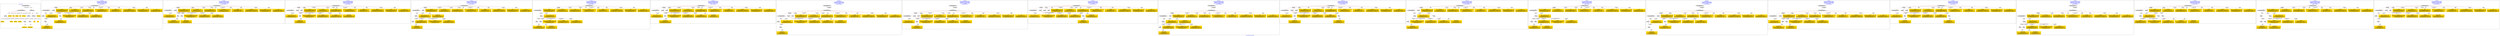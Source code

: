 digraph n0 {
fontcolor="blue"
remincross="true"
label="s26-s-san-francisco-moma.json"
subgraph cluster_0 {
label="1-correct model"
n2[style="filled",color="white",fillcolor="lightgray",label="CulturalHeritageObject1"];
n3[style="filled",color="white",fillcolor="lightgray",label="Person1"];
n4[shape="plaintext",style="filled",fillcolor="gold",label="dimensions"];
n5[shape="plaintext",style="filled",fillcolor="gold",label="credit"];
n6[shape="plaintext",style="filled",fillcolor="gold",label="copyright"];
n7[shape="plaintext",style="filled",fillcolor="gold",label="title"];
n8[shape="plaintext",style="filled",fillcolor="gold",label="accession-id"];
n9[style="filled",color="white",fillcolor="lightgray",label="Concept1"];
n10[style="filled",color="white",fillcolor="lightgray",label="Document1"];
n11[shape="plaintext",style="filled",fillcolor="gold",label="nationality"];
n12[shape="plaintext",style="filled",fillcolor="gold",label="birthYear"];
n13[shape="plaintext",style="filled",fillcolor="gold",label="deathYear"];
n14[shape="plaintext",style="filled",fillcolor="gold",label="artistName"];
n15[style="filled",color="white",fillcolor="lightgray",label="Place1"];
n16[style="filled",color="white",fillcolor="lightgray",label="Place2"];
n17[shape="plaintext",style="filled",fillcolor="gold",label="birthPlaceLabel"];
n18[shape="plaintext",style="filled",fillcolor="gold",label="deathPlaceLabel"];
n19[style="filled",color="white",fillcolor="lightgray",label="EuropeanaAggregation1"];
n20[style="filled",color="white",fillcolor="lightgray",label="WebResource1"];
n21[shape="plaintext",style="filled",fillcolor="gold",label="image-URL"];
n22[shape="plaintext",style="filled",fillcolor="gold",label="type"];
n23[shape="plaintext",style="filled",fillcolor="gold",label="url"];
}
subgraph cluster_1 {
label="candidate 0\nlink coherence:0.9473684210526315\nnode coherence:0.9473684210526315\nconfidence:0.4658576217564396\nmapping score:0.5782182047458808\ncost:18.9998\n-precision:0.53-recall:0.48"
n25[style="filled",color="white",fillcolor="lightgray",label="CulturalHeritageObject1"];
n26[style="filled",color="white",fillcolor="lightgray",label="CulturalHeritageObject2"];
n27[style="filled",color="white",fillcolor="lightgray",label="Person1"];
n28[style="filled",color="white",fillcolor="lightgray",label="Person2"];
n29[style="filled",color="white",fillcolor="lightgray",label="Place1"];
n30[style="filled",color="white",fillcolor="lightgray",label="Place3"];
n31[shape="plaintext",style="filled",fillcolor="gold",label="copyright\n[CulturalHeritageObject,provenance,0.379]\n[CulturalHeritageObject,description,0.225]\n[CulturalHeritageObject,title,0.207]\n[Person,biographicalInformation,0.188]"];
n32[shape="plaintext",style="filled",fillcolor="gold",label="image-URL\n[WebResource,classLink,0.767]\n[Document,classLink,0.175]\n[CulturalHeritageObject,description,0.033]\n[Person,biographicalInformation,0.025]"];
n33[shape="plaintext",style="filled",fillcolor="gold",label="title\n[CulturalHeritageObject,title,0.374]\n[CulturalHeritageObject,description,0.31]\n[Person,biographicalInformation,0.214]\n[CulturalHeritageObject,provenance,0.103]"];
n34[shape="plaintext",style="filled",fillcolor="gold",label="accession-id\n[CulturalHeritageObject,accessionNumber,0.778]\n[WebResource,classLink,0.125]\n[CulturalHeritageObject,extent,0.05]\n[CulturalHeritageObject,description,0.047]"];
n35[shape="plaintext",style="filled",fillcolor="gold",label="url\n[WebResource,classLink,0.456]\n[Document,classLink,0.378]\n[CulturalHeritageObject,provenance,0.118]\n[CulturalHeritageObject,title,0.048]"];
n36[shape="plaintext",style="filled",fillcolor="gold",label="birthPlaceLabel\n[Place,label,0.638]\n[CulturalHeritageObject,provenance,0.144]\n[CulturalHeritageObject,title,0.13]\n[Person,biographicalInformation,0.088]"];
n37[shape="plaintext",style="filled",fillcolor="gold",label="nationality\n[Person,countryAssociatedWithThePerson,0.694]\n[CulturalHeritageObject,provenance,0.132]\n[CulturalHeritageObject,title,0.088]\n[Concept,prefLabel,0.086]"];
n38[shape="plaintext",style="filled",fillcolor="gold",label="artistName\n[Person,nameOfThePerson,0.409]\n[CulturalHeritageObject,provenance,0.22]\n[CulturalHeritageObject,title,0.193]\n[CulturalHeritageObject,description,0.179]"];
n39[shape="plaintext",style="filled",fillcolor="gold",label="deathPlaceLabel\n[Place,label,0.644]\n[CulturalHeritageObject,title,0.139]\n[Concept,prefLabel,0.124]\n[Person,biographicalInformation,0.093]"];
n40[shape="plaintext",style="filled",fillcolor="gold",label="birthYear\n[Person,dateOfDeath,0.385]\n[CulturalHeritageObject,created,0.322]\n[Person,dateOfBirth,0.237]\n[CulturalHeritageObject,provenance,0.056]"];
n41[shape="plaintext",style="filled",fillcolor="gold",label="dimensions\n[CulturalHeritageObject,extent,0.848]\n[CulturalHeritageObject,provenance,0.062]\n[CulturalHeritageObject,description,0.058]\n[CulturalHeritageObject,accessionNumber,0.032]"];
n42[shape="plaintext",style="filled",fillcolor="gold",label="deathYear\n[Person,dateOfDeath,0.461]\n[CulturalHeritageObject,created,0.393]\n[CulturalHeritageObject,title,0.076]\n[CulturalHeritageObject,provenance,0.069]"];
n43[shape="plaintext",style="filled",fillcolor="gold",label="credit\n[CulturalHeritageObject,provenance,0.705]\n[CulturalHeritageObject,description,0.119]\n[CulturalHeritageObject,title,0.102]\n[Person,biographicalInformation,0.074]"];
n44[shape="plaintext",style="filled",fillcolor="gold",label="type\n[Concept,prefLabel,0.45]\n[CulturalHeritageObject,provenance,0.329]\n[CulturalHeritageObject,medium,0.12]\n[CulturalHeritageObject,description,0.101]"];
}
subgraph cluster_2 {
label="candidate 1\nlink coherence:0.9444444444444444\nnode coherence:0.9473684210526315\nconfidence:0.4658576217564396\nmapping score:0.5782182047458808\ncost:17.9998\n-precision:0.56-recall:0.48"
n46[style="filled",color="white",fillcolor="lightgray",label="CulturalHeritageObject1"];
n47[style="filled",color="white",fillcolor="lightgray",label="CulturalHeritageObject2"];
n48[style="filled",color="white",fillcolor="lightgray",label="Person1"];
n49[style="filled",color="white",fillcolor="lightgray",label="Place1"];
n50[style="filled",color="white",fillcolor="lightgray",label="Place2"];
n51[shape="plaintext",style="filled",fillcolor="gold",label="copyright\n[CulturalHeritageObject,provenance,0.379]\n[CulturalHeritageObject,description,0.225]\n[CulturalHeritageObject,title,0.207]\n[Person,biographicalInformation,0.188]"];
n52[shape="plaintext",style="filled",fillcolor="gold",label="image-URL\n[WebResource,classLink,0.767]\n[Document,classLink,0.175]\n[CulturalHeritageObject,description,0.033]\n[Person,biographicalInformation,0.025]"];
n53[shape="plaintext",style="filled",fillcolor="gold",label="title\n[CulturalHeritageObject,title,0.374]\n[CulturalHeritageObject,description,0.31]\n[Person,biographicalInformation,0.214]\n[CulturalHeritageObject,provenance,0.103]"];
n54[shape="plaintext",style="filled",fillcolor="gold",label="accession-id\n[CulturalHeritageObject,accessionNumber,0.778]\n[WebResource,classLink,0.125]\n[CulturalHeritageObject,extent,0.05]\n[CulturalHeritageObject,description,0.047]"];
n55[shape="plaintext",style="filled",fillcolor="gold",label="url\n[WebResource,classLink,0.456]\n[Document,classLink,0.378]\n[CulturalHeritageObject,provenance,0.118]\n[CulturalHeritageObject,title,0.048]"];
n56[shape="plaintext",style="filled",fillcolor="gold",label="birthPlaceLabel\n[Place,label,0.638]\n[CulturalHeritageObject,provenance,0.144]\n[CulturalHeritageObject,title,0.13]\n[Person,biographicalInformation,0.088]"];
n57[shape="plaintext",style="filled",fillcolor="gold",label="nationality\n[Person,countryAssociatedWithThePerson,0.694]\n[CulturalHeritageObject,provenance,0.132]\n[CulturalHeritageObject,title,0.088]\n[Concept,prefLabel,0.086]"];
n58[shape="plaintext",style="filled",fillcolor="gold",label="artistName\n[Person,nameOfThePerson,0.409]\n[CulturalHeritageObject,provenance,0.22]\n[CulturalHeritageObject,title,0.193]\n[CulturalHeritageObject,description,0.179]"];
n59[shape="plaintext",style="filled",fillcolor="gold",label="birthYear\n[Person,dateOfDeath,0.385]\n[CulturalHeritageObject,created,0.322]\n[Person,dateOfBirth,0.237]\n[CulturalHeritageObject,provenance,0.056]"];
n60[shape="plaintext",style="filled",fillcolor="gold",label="deathPlaceLabel\n[Place,label,0.644]\n[CulturalHeritageObject,title,0.139]\n[Concept,prefLabel,0.124]\n[Person,biographicalInformation,0.093]"];
n61[shape="plaintext",style="filled",fillcolor="gold",label="dimensions\n[CulturalHeritageObject,extent,0.848]\n[CulturalHeritageObject,provenance,0.062]\n[CulturalHeritageObject,description,0.058]\n[CulturalHeritageObject,accessionNumber,0.032]"];
n62[shape="plaintext",style="filled",fillcolor="gold",label="deathYear\n[Person,dateOfDeath,0.461]\n[CulturalHeritageObject,created,0.393]\n[CulturalHeritageObject,title,0.076]\n[CulturalHeritageObject,provenance,0.069]"];
n63[shape="plaintext",style="filled",fillcolor="gold",label="credit\n[CulturalHeritageObject,provenance,0.705]\n[CulturalHeritageObject,description,0.119]\n[CulturalHeritageObject,title,0.102]\n[Person,biographicalInformation,0.074]"];
n64[shape="plaintext",style="filled",fillcolor="gold",label="type\n[Concept,prefLabel,0.45]\n[CulturalHeritageObject,provenance,0.329]\n[CulturalHeritageObject,medium,0.12]\n[CulturalHeritageObject,description,0.101]"];
}
subgraph cluster_3 {
label="candidate 10\nlink coherence:0.8888888888888888\nnode coherence:0.9473684210526315\nconfidence:0.4658576217564396\nmapping score:0.5782182047458808\ncost:17.9998\n-precision:0.56-recall:0.48"
n66[style="filled",color="white",fillcolor="lightgray",label="CulturalHeritageObject1"];
n67[style="filled",color="white",fillcolor="lightgray",label="CulturalHeritageObject2"];
n68[style="filled",color="white",fillcolor="lightgray",label="Person1"];
n69[style="filled",color="white",fillcolor="lightgray",label="Place1"];
n70[style="filled",color="white",fillcolor="lightgray",label="Place2"];
n71[shape="plaintext",style="filled",fillcolor="gold",label="copyright\n[CulturalHeritageObject,provenance,0.379]\n[CulturalHeritageObject,description,0.225]\n[CulturalHeritageObject,title,0.207]\n[Person,biographicalInformation,0.188]"];
n72[shape="plaintext",style="filled",fillcolor="gold",label="image-URL\n[WebResource,classLink,0.767]\n[Document,classLink,0.175]\n[CulturalHeritageObject,description,0.033]\n[Person,biographicalInformation,0.025]"];
n73[shape="plaintext",style="filled",fillcolor="gold",label="title\n[CulturalHeritageObject,title,0.374]\n[CulturalHeritageObject,description,0.31]\n[Person,biographicalInformation,0.214]\n[CulturalHeritageObject,provenance,0.103]"];
n74[shape="plaintext",style="filled",fillcolor="gold",label="accession-id\n[CulturalHeritageObject,accessionNumber,0.778]\n[WebResource,classLink,0.125]\n[CulturalHeritageObject,extent,0.05]\n[CulturalHeritageObject,description,0.047]"];
n75[shape="plaintext",style="filled",fillcolor="gold",label="url\n[WebResource,classLink,0.456]\n[Document,classLink,0.378]\n[CulturalHeritageObject,provenance,0.118]\n[CulturalHeritageObject,title,0.048]"];
n76[shape="plaintext",style="filled",fillcolor="gold",label="birthPlaceLabel\n[Place,label,0.638]\n[CulturalHeritageObject,provenance,0.144]\n[CulturalHeritageObject,title,0.13]\n[Person,biographicalInformation,0.088]"];
n77[shape="plaintext",style="filled",fillcolor="gold",label="nationality\n[Person,countryAssociatedWithThePerson,0.694]\n[CulturalHeritageObject,provenance,0.132]\n[CulturalHeritageObject,title,0.088]\n[Concept,prefLabel,0.086]"];
n78[shape="plaintext",style="filled",fillcolor="gold",label="artistName\n[Person,nameOfThePerson,0.409]\n[CulturalHeritageObject,provenance,0.22]\n[CulturalHeritageObject,title,0.193]\n[CulturalHeritageObject,description,0.179]"];
n79[shape="plaintext",style="filled",fillcolor="gold",label="birthYear\n[Person,dateOfDeath,0.385]\n[CulturalHeritageObject,created,0.322]\n[Person,dateOfBirth,0.237]\n[CulturalHeritageObject,provenance,0.056]"];
n80[shape="plaintext",style="filled",fillcolor="gold",label="deathPlaceLabel\n[Place,label,0.644]\n[CulturalHeritageObject,title,0.139]\n[Concept,prefLabel,0.124]\n[Person,biographicalInformation,0.093]"];
n81[shape="plaintext",style="filled",fillcolor="gold",label="dimensions\n[CulturalHeritageObject,extent,0.848]\n[CulturalHeritageObject,provenance,0.062]\n[CulturalHeritageObject,description,0.058]\n[CulturalHeritageObject,accessionNumber,0.032]"];
n82[shape="plaintext",style="filled",fillcolor="gold",label="deathYear\n[Person,dateOfDeath,0.461]\n[CulturalHeritageObject,created,0.393]\n[CulturalHeritageObject,title,0.076]\n[CulturalHeritageObject,provenance,0.069]"];
n83[shape="plaintext",style="filled",fillcolor="gold",label="credit\n[CulturalHeritageObject,provenance,0.705]\n[CulturalHeritageObject,description,0.119]\n[CulturalHeritageObject,title,0.102]\n[Person,biographicalInformation,0.074]"];
n84[shape="plaintext",style="filled",fillcolor="gold",label="type\n[Concept,prefLabel,0.45]\n[CulturalHeritageObject,provenance,0.329]\n[CulturalHeritageObject,medium,0.12]\n[CulturalHeritageObject,description,0.101]"];
}
subgraph cluster_4 {
label="candidate 11\nlink coherence:0.8888888888888888\nnode coherence:0.9473684210526315\nconfidence:0.4658576217564396\nmapping score:0.5782182047458808\ncost:17.99997\n-precision:0.5-recall:0.43"
n86[style="filled",color="white",fillcolor="lightgray",label="CulturalHeritageObject1"];
n87[style="filled",color="white",fillcolor="lightgray",label="CulturalHeritageObject2"];
n88[style="filled",color="white",fillcolor="lightgray",label="Place1"];
n89[style="filled",color="white",fillcolor="lightgray",label="Person2"];
n90[style="filled",color="white",fillcolor="lightgray",label="Place3"];
n91[shape="plaintext",style="filled",fillcolor="gold",label="copyright\n[CulturalHeritageObject,provenance,0.379]\n[CulturalHeritageObject,description,0.225]\n[CulturalHeritageObject,title,0.207]\n[Person,biographicalInformation,0.188]"];
n92[shape="plaintext",style="filled",fillcolor="gold",label="image-URL\n[WebResource,classLink,0.767]\n[Document,classLink,0.175]\n[CulturalHeritageObject,description,0.033]\n[Person,biographicalInformation,0.025]"];
n93[shape="plaintext",style="filled",fillcolor="gold",label="title\n[CulturalHeritageObject,title,0.374]\n[CulturalHeritageObject,description,0.31]\n[Person,biographicalInformation,0.214]\n[CulturalHeritageObject,provenance,0.103]"];
n94[shape="plaintext",style="filled",fillcolor="gold",label="artistName\n[Person,nameOfThePerson,0.409]\n[CulturalHeritageObject,provenance,0.22]\n[CulturalHeritageObject,title,0.193]\n[CulturalHeritageObject,description,0.179]"];
n95[shape="plaintext",style="filled",fillcolor="gold",label="accession-id\n[CulturalHeritageObject,accessionNumber,0.778]\n[WebResource,classLink,0.125]\n[CulturalHeritageObject,extent,0.05]\n[CulturalHeritageObject,description,0.047]"];
n96[shape="plaintext",style="filled",fillcolor="gold",label="url\n[WebResource,classLink,0.456]\n[Document,classLink,0.378]\n[CulturalHeritageObject,provenance,0.118]\n[CulturalHeritageObject,title,0.048]"];
n97[shape="plaintext",style="filled",fillcolor="gold",label="birthPlaceLabel\n[Place,label,0.638]\n[CulturalHeritageObject,provenance,0.144]\n[CulturalHeritageObject,title,0.13]\n[Person,biographicalInformation,0.088]"];
n98[shape="plaintext",style="filled",fillcolor="gold",label="nationality\n[Person,countryAssociatedWithThePerson,0.694]\n[CulturalHeritageObject,provenance,0.132]\n[CulturalHeritageObject,title,0.088]\n[Concept,prefLabel,0.086]"];
n99[shape="plaintext",style="filled",fillcolor="gold",label="deathPlaceLabel\n[Place,label,0.644]\n[CulturalHeritageObject,title,0.139]\n[Concept,prefLabel,0.124]\n[Person,biographicalInformation,0.093]"];
n100[shape="plaintext",style="filled",fillcolor="gold",label="deathYear\n[Person,dateOfDeath,0.461]\n[CulturalHeritageObject,created,0.393]\n[CulturalHeritageObject,title,0.076]\n[CulturalHeritageObject,provenance,0.069]"];
n101[shape="plaintext",style="filled",fillcolor="gold",label="birthYear\n[Person,dateOfDeath,0.385]\n[CulturalHeritageObject,created,0.322]\n[Person,dateOfBirth,0.237]\n[CulturalHeritageObject,provenance,0.056]"];
n102[shape="plaintext",style="filled",fillcolor="gold",label="dimensions\n[CulturalHeritageObject,extent,0.848]\n[CulturalHeritageObject,provenance,0.062]\n[CulturalHeritageObject,description,0.058]\n[CulturalHeritageObject,accessionNumber,0.032]"];
n103[shape="plaintext",style="filled",fillcolor="gold",label="credit\n[CulturalHeritageObject,provenance,0.705]\n[CulturalHeritageObject,description,0.119]\n[CulturalHeritageObject,title,0.102]\n[Person,biographicalInformation,0.074]"];
n104[shape="plaintext",style="filled",fillcolor="gold",label="type\n[Concept,prefLabel,0.45]\n[CulturalHeritageObject,provenance,0.329]\n[CulturalHeritageObject,medium,0.12]\n[CulturalHeritageObject,description,0.101]"];
}
subgraph cluster_5 {
label="candidate 12\nlink coherence:0.8888888888888888\nnode coherence:0.9473684210526315\nconfidence:0.4658576217564396\nmapping score:0.5782182047458808\ncost:116.99997\n-precision:0.5-recall:0.43"
n106[style="filled",color="white",fillcolor="lightgray",label="CulturalHeritageObject1"];
n107[style="filled",color="white",fillcolor="lightgray",label="CulturalHeritageObject2"];
n108[style="filled",color="white",fillcolor="lightgray",label="Person1"];
n109[style="filled",color="white",fillcolor="lightgray",label="Place1"];
n110[style="filled",color="white",fillcolor="lightgray",label="Place2"];
n111[shape="plaintext",style="filled",fillcolor="gold",label="copyright\n[CulturalHeritageObject,provenance,0.379]\n[CulturalHeritageObject,description,0.225]\n[CulturalHeritageObject,title,0.207]\n[Person,biographicalInformation,0.188]"];
n112[shape="plaintext",style="filled",fillcolor="gold",label="image-URL\n[WebResource,classLink,0.767]\n[Document,classLink,0.175]\n[CulturalHeritageObject,description,0.033]\n[Person,biographicalInformation,0.025]"];
n113[shape="plaintext",style="filled",fillcolor="gold",label="title\n[CulturalHeritageObject,title,0.374]\n[CulturalHeritageObject,description,0.31]\n[Person,biographicalInformation,0.214]\n[CulturalHeritageObject,provenance,0.103]"];
n114[shape="plaintext",style="filled",fillcolor="gold",label="accession-id\n[CulturalHeritageObject,accessionNumber,0.778]\n[WebResource,classLink,0.125]\n[CulturalHeritageObject,extent,0.05]\n[CulturalHeritageObject,description,0.047]"];
n115[shape="plaintext",style="filled",fillcolor="gold",label="url\n[WebResource,classLink,0.456]\n[Document,classLink,0.378]\n[CulturalHeritageObject,provenance,0.118]\n[CulturalHeritageObject,title,0.048]"];
n116[shape="plaintext",style="filled",fillcolor="gold",label="birthPlaceLabel\n[Place,label,0.638]\n[CulturalHeritageObject,provenance,0.144]\n[CulturalHeritageObject,title,0.13]\n[Person,biographicalInformation,0.088]"];
n117[shape="plaintext",style="filled",fillcolor="gold",label="nationality\n[Person,countryAssociatedWithThePerson,0.694]\n[CulturalHeritageObject,provenance,0.132]\n[CulturalHeritageObject,title,0.088]\n[Concept,prefLabel,0.086]"];
n118[shape="plaintext",style="filled",fillcolor="gold",label="artistName\n[Person,nameOfThePerson,0.409]\n[CulturalHeritageObject,provenance,0.22]\n[CulturalHeritageObject,title,0.193]\n[CulturalHeritageObject,description,0.179]"];
n119[shape="plaintext",style="filled",fillcolor="gold",label="birthYear\n[Person,dateOfDeath,0.385]\n[CulturalHeritageObject,created,0.322]\n[Person,dateOfBirth,0.237]\n[CulturalHeritageObject,provenance,0.056]"];
n120[shape="plaintext",style="filled",fillcolor="gold",label="deathPlaceLabel\n[Place,label,0.644]\n[CulturalHeritageObject,title,0.139]\n[Concept,prefLabel,0.124]\n[Person,biographicalInformation,0.093]"];
n121[shape="plaintext",style="filled",fillcolor="gold",label="dimensions\n[CulturalHeritageObject,extent,0.848]\n[CulturalHeritageObject,provenance,0.062]\n[CulturalHeritageObject,description,0.058]\n[CulturalHeritageObject,accessionNumber,0.032]"];
n122[shape="plaintext",style="filled",fillcolor="gold",label="deathYear\n[Person,dateOfDeath,0.461]\n[CulturalHeritageObject,created,0.393]\n[CulturalHeritageObject,title,0.076]\n[CulturalHeritageObject,provenance,0.069]"];
n123[shape="plaintext",style="filled",fillcolor="gold",label="credit\n[CulturalHeritageObject,provenance,0.705]\n[CulturalHeritageObject,description,0.119]\n[CulturalHeritageObject,title,0.102]\n[Person,biographicalInformation,0.074]"];
n124[shape="plaintext",style="filled",fillcolor="gold",label="type\n[Concept,prefLabel,0.45]\n[CulturalHeritageObject,provenance,0.329]\n[CulturalHeritageObject,medium,0.12]\n[CulturalHeritageObject,description,0.101]"];
}
subgraph cluster_6 {
label="candidate 13\nlink coherence:0.8888888888888888\nnode coherence:0.9473684210526315\nconfidence:0.4658576217564396\nmapping score:0.5782182047458808\ncost:117.009802\n-precision:0.56-recall:0.48"
n126[style="filled",color="white",fillcolor="lightgray",label="CulturalHeritageObject1"];
n127[style="filled",color="white",fillcolor="lightgray",label="CulturalHeritageObject2"];
n128[style="filled",color="white",fillcolor="lightgray",label="Person1"];
n129[style="filled",color="white",fillcolor="lightgray",label="Place1"];
n130[style="filled",color="white",fillcolor="lightgray",label="Place2"];
n131[shape="plaintext",style="filled",fillcolor="gold",label="copyright\n[CulturalHeritageObject,provenance,0.379]\n[CulturalHeritageObject,description,0.225]\n[CulturalHeritageObject,title,0.207]\n[Person,biographicalInformation,0.188]"];
n132[shape="plaintext",style="filled",fillcolor="gold",label="image-URL\n[WebResource,classLink,0.767]\n[Document,classLink,0.175]\n[CulturalHeritageObject,description,0.033]\n[Person,biographicalInformation,0.025]"];
n133[shape="plaintext",style="filled",fillcolor="gold",label="title\n[CulturalHeritageObject,title,0.374]\n[CulturalHeritageObject,description,0.31]\n[Person,biographicalInformation,0.214]\n[CulturalHeritageObject,provenance,0.103]"];
n134[shape="plaintext",style="filled",fillcolor="gold",label="accession-id\n[CulturalHeritageObject,accessionNumber,0.778]\n[WebResource,classLink,0.125]\n[CulturalHeritageObject,extent,0.05]\n[CulturalHeritageObject,description,0.047]"];
n135[shape="plaintext",style="filled",fillcolor="gold",label="url\n[WebResource,classLink,0.456]\n[Document,classLink,0.378]\n[CulturalHeritageObject,provenance,0.118]\n[CulturalHeritageObject,title,0.048]"];
n136[shape="plaintext",style="filled",fillcolor="gold",label="birthPlaceLabel\n[Place,label,0.638]\n[CulturalHeritageObject,provenance,0.144]\n[CulturalHeritageObject,title,0.13]\n[Person,biographicalInformation,0.088]"];
n137[shape="plaintext",style="filled",fillcolor="gold",label="nationality\n[Person,countryAssociatedWithThePerson,0.694]\n[CulturalHeritageObject,provenance,0.132]\n[CulturalHeritageObject,title,0.088]\n[Concept,prefLabel,0.086]"];
n138[shape="plaintext",style="filled",fillcolor="gold",label="artistName\n[Person,nameOfThePerson,0.409]\n[CulturalHeritageObject,provenance,0.22]\n[CulturalHeritageObject,title,0.193]\n[CulturalHeritageObject,description,0.179]"];
n139[shape="plaintext",style="filled",fillcolor="gold",label="birthYear\n[Person,dateOfDeath,0.385]\n[CulturalHeritageObject,created,0.322]\n[Person,dateOfBirth,0.237]\n[CulturalHeritageObject,provenance,0.056]"];
n140[shape="plaintext",style="filled",fillcolor="gold",label="deathPlaceLabel\n[Place,label,0.644]\n[CulturalHeritageObject,title,0.139]\n[Concept,prefLabel,0.124]\n[Person,biographicalInformation,0.093]"];
n141[shape="plaintext",style="filled",fillcolor="gold",label="dimensions\n[CulturalHeritageObject,extent,0.848]\n[CulturalHeritageObject,provenance,0.062]\n[CulturalHeritageObject,description,0.058]\n[CulturalHeritageObject,accessionNumber,0.032]"];
n142[shape="plaintext",style="filled",fillcolor="gold",label="deathYear\n[Person,dateOfDeath,0.461]\n[CulturalHeritageObject,created,0.393]\n[CulturalHeritageObject,title,0.076]\n[CulturalHeritageObject,provenance,0.069]"];
n143[shape="plaintext",style="filled",fillcolor="gold",label="credit\n[CulturalHeritageObject,provenance,0.705]\n[CulturalHeritageObject,description,0.119]\n[CulturalHeritageObject,title,0.102]\n[Person,biographicalInformation,0.074]"];
n144[shape="plaintext",style="filled",fillcolor="gold",label="type\n[Concept,prefLabel,0.45]\n[CulturalHeritageObject,provenance,0.329]\n[CulturalHeritageObject,medium,0.12]\n[CulturalHeritageObject,description,0.101]"];
}
subgraph cluster_7 {
label="candidate 14\nlink coherence:0.85\nnode coherence:0.9473684210526315\nconfidence:0.4658576217564396\nmapping score:0.5782182047458808\ncost:19.99967\n-precision:0.55-recall:0.52"
n146[style="filled",color="white",fillcolor="lightgray",label="CulturalHeritageObject1"];
n147[style="filled",color="white",fillcolor="lightgray",label="CulturalHeritageObject2"];
n148[style="filled",color="white",fillcolor="lightgray",label="Person1"];
n149[style="filled",color="white",fillcolor="lightgray",label="Place1"];
n150[style="filled",color="white",fillcolor="lightgray",label="Person2"];
n151[style="filled",color="white",fillcolor="lightgray",label="Place3"];
n152[style="filled",color="white",fillcolor="lightgray",label="EuropeanaAggregation1"];
n153[shape="plaintext",style="filled",fillcolor="gold",label="copyright\n[CulturalHeritageObject,provenance,0.379]\n[CulturalHeritageObject,description,0.225]\n[CulturalHeritageObject,title,0.207]\n[Person,biographicalInformation,0.188]"];
n154[shape="plaintext",style="filled",fillcolor="gold",label="image-URL\n[WebResource,classLink,0.767]\n[Document,classLink,0.175]\n[CulturalHeritageObject,description,0.033]\n[Person,biographicalInformation,0.025]"];
n155[shape="plaintext",style="filled",fillcolor="gold",label="title\n[CulturalHeritageObject,title,0.374]\n[CulturalHeritageObject,description,0.31]\n[Person,biographicalInformation,0.214]\n[CulturalHeritageObject,provenance,0.103]"];
n156[shape="plaintext",style="filled",fillcolor="gold",label="accession-id\n[CulturalHeritageObject,accessionNumber,0.778]\n[WebResource,classLink,0.125]\n[CulturalHeritageObject,extent,0.05]\n[CulturalHeritageObject,description,0.047]"];
n157[shape="plaintext",style="filled",fillcolor="gold",label="url\n[WebResource,classLink,0.456]\n[Document,classLink,0.378]\n[CulturalHeritageObject,provenance,0.118]\n[CulturalHeritageObject,title,0.048]"];
n158[shape="plaintext",style="filled",fillcolor="gold",label="birthPlaceLabel\n[Place,label,0.638]\n[CulturalHeritageObject,provenance,0.144]\n[CulturalHeritageObject,title,0.13]\n[Person,biographicalInformation,0.088]"];
n159[shape="plaintext",style="filled",fillcolor="gold",label="nationality\n[Person,countryAssociatedWithThePerson,0.694]\n[CulturalHeritageObject,provenance,0.132]\n[CulturalHeritageObject,title,0.088]\n[Concept,prefLabel,0.086]"];
n160[shape="plaintext",style="filled",fillcolor="gold",label="artistName\n[Person,nameOfThePerson,0.409]\n[CulturalHeritageObject,provenance,0.22]\n[CulturalHeritageObject,title,0.193]\n[CulturalHeritageObject,description,0.179]"];
n161[shape="plaintext",style="filled",fillcolor="gold",label="deathPlaceLabel\n[Place,label,0.644]\n[CulturalHeritageObject,title,0.139]\n[Concept,prefLabel,0.124]\n[Person,biographicalInformation,0.093]"];
n162[shape="plaintext",style="filled",fillcolor="gold",label="birthYear\n[Person,dateOfDeath,0.385]\n[CulturalHeritageObject,created,0.322]\n[Person,dateOfBirth,0.237]\n[CulturalHeritageObject,provenance,0.056]"];
n163[shape="plaintext",style="filled",fillcolor="gold",label="dimensions\n[CulturalHeritageObject,extent,0.848]\n[CulturalHeritageObject,provenance,0.062]\n[CulturalHeritageObject,description,0.058]\n[CulturalHeritageObject,accessionNumber,0.032]"];
n164[shape="plaintext",style="filled",fillcolor="gold",label="deathYear\n[Person,dateOfDeath,0.461]\n[CulturalHeritageObject,created,0.393]\n[CulturalHeritageObject,title,0.076]\n[CulturalHeritageObject,provenance,0.069]"];
n165[shape="plaintext",style="filled",fillcolor="gold",label="credit\n[CulturalHeritageObject,provenance,0.705]\n[CulturalHeritageObject,description,0.119]\n[CulturalHeritageObject,title,0.102]\n[Person,biographicalInformation,0.074]"];
n166[shape="plaintext",style="filled",fillcolor="gold",label="type\n[Concept,prefLabel,0.45]\n[CulturalHeritageObject,provenance,0.329]\n[CulturalHeritageObject,medium,0.12]\n[CulturalHeritageObject,description,0.101]"];
}
subgraph cluster_8 {
label="candidate 15\nlink coherence:0.8421052631578947\nnode coherence:0.9473684210526315\nconfidence:0.4658576217564396\nmapping score:0.5782182047458808\ncost:18.99967\n-precision:0.58-recall:0.52"
n168[style="filled",color="white",fillcolor="lightgray",label="CulturalHeritageObject1"];
n169[style="filled",color="white",fillcolor="lightgray",label="CulturalHeritageObject2"];
n170[style="filled",color="white",fillcolor="lightgray",label="Person1"];
n171[style="filled",color="white",fillcolor="lightgray",label="Place1"];
n172[style="filled",color="white",fillcolor="lightgray",label="Place2"];
n173[style="filled",color="white",fillcolor="lightgray",label="EuropeanaAggregation1"];
n174[shape="plaintext",style="filled",fillcolor="gold",label="copyright\n[CulturalHeritageObject,provenance,0.379]\n[CulturalHeritageObject,description,0.225]\n[CulturalHeritageObject,title,0.207]\n[Person,biographicalInformation,0.188]"];
n175[shape="plaintext",style="filled",fillcolor="gold",label="image-URL\n[WebResource,classLink,0.767]\n[Document,classLink,0.175]\n[CulturalHeritageObject,description,0.033]\n[Person,biographicalInformation,0.025]"];
n176[shape="plaintext",style="filled",fillcolor="gold",label="title\n[CulturalHeritageObject,title,0.374]\n[CulturalHeritageObject,description,0.31]\n[Person,biographicalInformation,0.214]\n[CulturalHeritageObject,provenance,0.103]"];
n177[shape="plaintext",style="filled",fillcolor="gold",label="accession-id\n[CulturalHeritageObject,accessionNumber,0.778]\n[WebResource,classLink,0.125]\n[CulturalHeritageObject,extent,0.05]\n[CulturalHeritageObject,description,0.047]"];
n178[shape="plaintext",style="filled",fillcolor="gold",label="url\n[WebResource,classLink,0.456]\n[Document,classLink,0.378]\n[CulturalHeritageObject,provenance,0.118]\n[CulturalHeritageObject,title,0.048]"];
n179[shape="plaintext",style="filled",fillcolor="gold",label="birthPlaceLabel\n[Place,label,0.638]\n[CulturalHeritageObject,provenance,0.144]\n[CulturalHeritageObject,title,0.13]\n[Person,biographicalInformation,0.088]"];
n180[shape="plaintext",style="filled",fillcolor="gold",label="nationality\n[Person,countryAssociatedWithThePerson,0.694]\n[CulturalHeritageObject,provenance,0.132]\n[CulturalHeritageObject,title,0.088]\n[Concept,prefLabel,0.086]"];
n181[shape="plaintext",style="filled",fillcolor="gold",label="artistName\n[Person,nameOfThePerson,0.409]\n[CulturalHeritageObject,provenance,0.22]\n[CulturalHeritageObject,title,0.193]\n[CulturalHeritageObject,description,0.179]"];
n182[shape="plaintext",style="filled",fillcolor="gold",label="birthYear\n[Person,dateOfDeath,0.385]\n[CulturalHeritageObject,created,0.322]\n[Person,dateOfBirth,0.237]\n[CulturalHeritageObject,provenance,0.056]"];
n183[shape="plaintext",style="filled",fillcolor="gold",label="deathPlaceLabel\n[Place,label,0.644]\n[CulturalHeritageObject,title,0.139]\n[Concept,prefLabel,0.124]\n[Person,biographicalInformation,0.093]"];
n184[shape="plaintext",style="filled",fillcolor="gold",label="dimensions\n[CulturalHeritageObject,extent,0.848]\n[CulturalHeritageObject,provenance,0.062]\n[CulturalHeritageObject,description,0.058]\n[CulturalHeritageObject,accessionNumber,0.032]"];
n185[shape="plaintext",style="filled",fillcolor="gold",label="deathYear\n[Person,dateOfDeath,0.461]\n[CulturalHeritageObject,created,0.393]\n[CulturalHeritageObject,title,0.076]\n[CulturalHeritageObject,provenance,0.069]"];
n186[shape="plaintext",style="filled",fillcolor="gold",label="credit\n[CulturalHeritageObject,provenance,0.705]\n[CulturalHeritageObject,description,0.119]\n[CulturalHeritageObject,title,0.102]\n[Person,biographicalInformation,0.074]"];
n187[shape="plaintext",style="filled",fillcolor="gold",label="type\n[Concept,prefLabel,0.45]\n[CulturalHeritageObject,provenance,0.329]\n[CulturalHeritageObject,medium,0.12]\n[CulturalHeritageObject,description,0.101]"];
}
subgraph cluster_9 {
label="candidate 16\nlink coherence:0.8421052631578947\nnode coherence:0.9473684210526315\nconfidence:0.4658576217564396\nmapping score:0.5782182047458808\ncost:18.9998\n-precision:0.53-recall:0.48"
n189[style="filled",color="white",fillcolor="lightgray",label="CulturalHeritageObject1"];
n190[style="filled",color="white",fillcolor="lightgray",label="CulturalHeritageObject2"];
n191[style="filled",color="white",fillcolor="lightgray",label="Person1"];
n192[style="filled",color="white",fillcolor="lightgray",label="Person2"];
n193[style="filled",color="white",fillcolor="lightgray",label="Place1"];
n194[style="filled",color="white",fillcolor="lightgray",label="Place3"];
n195[shape="plaintext",style="filled",fillcolor="gold",label="copyright\n[CulturalHeritageObject,provenance,0.379]\n[CulturalHeritageObject,description,0.225]\n[CulturalHeritageObject,title,0.207]\n[Person,biographicalInformation,0.188]"];
n196[shape="plaintext",style="filled",fillcolor="gold",label="image-URL\n[WebResource,classLink,0.767]\n[Document,classLink,0.175]\n[CulturalHeritageObject,description,0.033]\n[Person,biographicalInformation,0.025]"];
n197[shape="plaintext",style="filled",fillcolor="gold",label="title\n[CulturalHeritageObject,title,0.374]\n[CulturalHeritageObject,description,0.31]\n[Person,biographicalInformation,0.214]\n[CulturalHeritageObject,provenance,0.103]"];
n198[shape="plaintext",style="filled",fillcolor="gold",label="accession-id\n[CulturalHeritageObject,accessionNumber,0.778]\n[WebResource,classLink,0.125]\n[CulturalHeritageObject,extent,0.05]\n[CulturalHeritageObject,description,0.047]"];
n199[shape="plaintext",style="filled",fillcolor="gold",label="url\n[WebResource,classLink,0.456]\n[Document,classLink,0.378]\n[CulturalHeritageObject,provenance,0.118]\n[CulturalHeritageObject,title,0.048]"];
n200[shape="plaintext",style="filled",fillcolor="gold",label="birthPlaceLabel\n[Place,label,0.638]\n[CulturalHeritageObject,provenance,0.144]\n[CulturalHeritageObject,title,0.13]\n[Person,biographicalInformation,0.088]"];
n201[shape="plaintext",style="filled",fillcolor="gold",label="nationality\n[Person,countryAssociatedWithThePerson,0.694]\n[CulturalHeritageObject,provenance,0.132]\n[CulturalHeritageObject,title,0.088]\n[Concept,prefLabel,0.086]"];
n202[shape="plaintext",style="filled",fillcolor="gold",label="artistName\n[Person,nameOfThePerson,0.409]\n[CulturalHeritageObject,provenance,0.22]\n[CulturalHeritageObject,title,0.193]\n[CulturalHeritageObject,description,0.179]"];
n203[shape="plaintext",style="filled",fillcolor="gold",label="deathPlaceLabel\n[Place,label,0.644]\n[CulturalHeritageObject,title,0.139]\n[Concept,prefLabel,0.124]\n[Person,biographicalInformation,0.093]"];
n204[shape="plaintext",style="filled",fillcolor="gold",label="birthYear\n[Person,dateOfDeath,0.385]\n[CulturalHeritageObject,created,0.322]\n[Person,dateOfBirth,0.237]\n[CulturalHeritageObject,provenance,0.056]"];
n205[shape="plaintext",style="filled",fillcolor="gold",label="dimensions\n[CulturalHeritageObject,extent,0.848]\n[CulturalHeritageObject,provenance,0.062]\n[CulturalHeritageObject,description,0.058]\n[CulturalHeritageObject,accessionNumber,0.032]"];
n206[shape="plaintext",style="filled",fillcolor="gold",label="deathYear\n[Person,dateOfDeath,0.461]\n[CulturalHeritageObject,created,0.393]\n[CulturalHeritageObject,title,0.076]\n[CulturalHeritageObject,provenance,0.069]"];
n207[shape="plaintext",style="filled",fillcolor="gold",label="credit\n[CulturalHeritageObject,provenance,0.705]\n[CulturalHeritageObject,description,0.119]\n[CulturalHeritageObject,title,0.102]\n[Person,biographicalInformation,0.074]"];
n208[shape="plaintext",style="filled",fillcolor="gold",label="type\n[Concept,prefLabel,0.45]\n[CulturalHeritageObject,provenance,0.329]\n[CulturalHeritageObject,medium,0.12]\n[CulturalHeritageObject,description,0.101]"];
}
subgraph cluster_10 {
label="candidate 17\nlink coherence:0.8421052631578947\nnode coherence:0.9473684210526315\nconfidence:0.4658576217564396\nmapping score:0.5782182047458808\ncost:18.99984\n-precision:0.53-recall:0.48"
n210[style="filled",color="white",fillcolor="lightgray",label="CulturalHeritageObject1"];
n211[style="filled",color="white",fillcolor="lightgray",label="CulturalHeritageObject2"];
n212[style="filled",color="white",fillcolor="lightgray",label="Place1"];
n213[style="filled",color="white",fillcolor="lightgray",label="Person2"];
n214[style="filled",color="white",fillcolor="lightgray",label="Place3"];
n215[style="filled",color="white",fillcolor="lightgray",label="EuropeanaAggregation1"];
n216[shape="plaintext",style="filled",fillcolor="gold",label="copyright\n[CulturalHeritageObject,provenance,0.379]\n[CulturalHeritageObject,description,0.225]\n[CulturalHeritageObject,title,0.207]\n[Person,biographicalInformation,0.188]"];
n217[shape="plaintext",style="filled",fillcolor="gold",label="image-URL\n[WebResource,classLink,0.767]\n[Document,classLink,0.175]\n[CulturalHeritageObject,description,0.033]\n[Person,biographicalInformation,0.025]"];
n218[shape="plaintext",style="filled",fillcolor="gold",label="title\n[CulturalHeritageObject,title,0.374]\n[CulturalHeritageObject,description,0.31]\n[Person,biographicalInformation,0.214]\n[CulturalHeritageObject,provenance,0.103]"];
n219[shape="plaintext",style="filled",fillcolor="gold",label="artistName\n[Person,nameOfThePerson,0.409]\n[CulturalHeritageObject,provenance,0.22]\n[CulturalHeritageObject,title,0.193]\n[CulturalHeritageObject,description,0.179]"];
n220[shape="plaintext",style="filled",fillcolor="gold",label="accession-id\n[CulturalHeritageObject,accessionNumber,0.778]\n[WebResource,classLink,0.125]\n[CulturalHeritageObject,extent,0.05]\n[CulturalHeritageObject,description,0.047]"];
n221[shape="plaintext",style="filled",fillcolor="gold",label="url\n[WebResource,classLink,0.456]\n[Document,classLink,0.378]\n[CulturalHeritageObject,provenance,0.118]\n[CulturalHeritageObject,title,0.048]"];
n222[shape="plaintext",style="filled",fillcolor="gold",label="birthPlaceLabel\n[Place,label,0.638]\n[CulturalHeritageObject,provenance,0.144]\n[CulturalHeritageObject,title,0.13]\n[Person,biographicalInformation,0.088]"];
n223[shape="plaintext",style="filled",fillcolor="gold",label="nationality\n[Person,countryAssociatedWithThePerson,0.694]\n[CulturalHeritageObject,provenance,0.132]\n[CulturalHeritageObject,title,0.088]\n[Concept,prefLabel,0.086]"];
n224[shape="plaintext",style="filled",fillcolor="gold",label="deathPlaceLabel\n[Place,label,0.644]\n[CulturalHeritageObject,title,0.139]\n[Concept,prefLabel,0.124]\n[Person,biographicalInformation,0.093]"];
n225[shape="plaintext",style="filled",fillcolor="gold",label="deathYear\n[Person,dateOfDeath,0.461]\n[CulturalHeritageObject,created,0.393]\n[CulturalHeritageObject,title,0.076]\n[CulturalHeritageObject,provenance,0.069]"];
n226[shape="plaintext",style="filled",fillcolor="gold",label="birthYear\n[Person,dateOfDeath,0.385]\n[CulturalHeritageObject,created,0.322]\n[Person,dateOfBirth,0.237]\n[CulturalHeritageObject,provenance,0.056]"];
n227[shape="plaintext",style="filled",fillcolor="gold",label="dimensions\n[CulturalHeritageObject,extent,0.848]\n[CulturalHeritageObject,provenance,0.062]\n[CulturalHeritageObject,description,0.058]\n[CulturalHeritageObject,accessionNumber,0.032]"];
n228[shape="plaintext",style="filled",fillcolor="gold",label="credit\n[CulturalHeritageObject,provenance,0.705]\n[CulturalHeritageObject,description,0.119]\n[CulturalHeritageObject,title,0.102]\n[Person,biographicalInformation,0.074]"];
n229[shape="plaintext",style="filled",fillcolor="gold",label="type\n[Concept,prefLabel,0.45]\n[CulturalHeritageObject,provenance,0.329]\n[CulturalHeritageObject,medium,0.12]\n[CulturalHeritageObject,description,0.101]"];
}
subgraph cluster_11 {
label="candidate 18\nlink coherence:0.8421052631578947\nnode coherence:0.9473684210526315\nconfidence:0.4658576217564396\nmapping score:0.5782182047458808\ncost:117.9998\n-precision:0.53-recall:0.48"
n231[style="filled",color="white",fillcolor="lightgray",label="CulturalHeritageObject1"];
n232[style="filled",color="white",fillcolor="lightgray",label="CulturalHeritageObject2"];
n233[style="filled",color="white",fillcolor="lightgray",label="Person1"];
n234[style="filled",color="white",fillcolor="lightgray",label="Person2"];
n235[style="filled",color="white",fillcolor="lightgray",label="Place1"];
n236[style="filled",color="white",fillcolor="lightgray",label="Place2"];
n237[shape="plaintext",style="filled",fillcolor="gold",label="copyright\n[CulturalHeritageObject,provenance,0.379]\n[CulturalHeritageObject,description,0.225]\n[CulturalHeritageObject,title,0.207]\n[Person,biographicalInformation,0.188]"];
n238[shape="plaintext",style="filled",fillcolor="gold",label="image-URL\n[WebResource,classLink,0.767]\n[Document,classLink,0.175]\n[CulturalHeritageObject,description,0.033]\n[Person,biographicalInformation,0.025]"];
n239[shape="plaintext",style="filled",fillcolor="gold",label="title\n[CulturalHeritageObject,title,0.374]\n[CulturalHeritageObject,description,0.31]\n[Person,biographicalInformation,0.214]\n[CulturalHeritageObject,provenance,0.103]"];
n240[shape="plaintext",style="filled",fillcolor="gold",label="accession-id\n[CulturalHeritageObject,accessionNumber,0.778]\n[WebResource,classLink,0.125]\n[CulturalHeritageObject,extent,0.05]\n[CulturalHeritageObject,description,0.047]"];
n241[shape="plaintext",style="filled",fillcolor="gold",label="url\n[WebResource,classLink,0.456]\n[Document,classLink,0.378]\n[CulturalHeritageObject,provenance,0.118]\n[CulturalHeritageObject,title,0.048]"];
n242[shape="plaintext",style="filled",fillcolor="gold",label="birthPlaceLabel\n[Place,label,0.638]\n[CulturalHeritageObject,provenance,0.144]\n[CulturalHeritageObject,title,0.13]\n[Person,biographicalInformation,0.088]"];
n243[shape="plaintext",style="filled",fillcolor="gold",label="nationality\n[Person,countryAssociatedWithThePerson,0.694]\n[CulturalHeritageObject,provenance,0.132]\n[CulturalHeritageObject,title,0.088]\n[Concept,prefLabel,0.086]"];
n244[shape="plaintext",style="filled",fillcolor="gold",label="artistName\n[Person,nameOfThePerson,0.409]\n[CulturalHeritageObject,provenance,0.22]\n[CulturalHeritageObject,title,0.193]\n[CulturalHeritageObject,description,0.179]"];
n245[shape="plaintext",style="filled",fillcolor="gold",label="birthYear\n[Person,dateOfDeath,0.385]\n[CulturalHeritageObject,created,0.322]\n[Person,dateOfBirth,0.237]\n[CulturalHeritageObject,provenance,0.056]"];
n246[shape="plaintext",style="filled",fillcolor="gold",label="deathPlaceLabel\n[Place,label,0.644]\n[CulturalHeritageObject,title,0.139]\n[Concept,prefLabel,0.124]\n[Person,biographicalInformation,0.093]"];
n247[shape="plaintext",style="filled",fillcolor="gold",label="dimensions\n[CulturalHeritageObject,extent,0.848]\n[CulturalHeritageObject,provenance,0.062]\n[CulturalHeritageObject,description,0.058]\n[CulturalHeritageObject,accessionNumber,0.032]"];
n248[shape="plaintext",style="filled",fillcolor="gold",label="deathYear\n[Person,dateOfDeath,0.461]\n[CulturalHeritageObject,created,0.393]\n[CulturalHeritageObject,title,0.076]\n[CulturalHeritageObject,provenance,0.069]"];
n249[shape="plaintext",style="filled",fillcolor="gold",label="credit\n[CulturalHeritageObject,provenance,0.705]\n[CulturalHeritageObject,description,0.119]\n[CulturalHeritageObject,title,0.102]\n[Person,biographicalInformation,0.074]"];
n250[shape="plaintext",style="filled",fillcolor="gold",label="type\n[Concept,prefLabel,0.45]\n[CulturalHeritageObject,provenance,0.329]\n[CulturalHeritageObject,medium,0.12]\n[CulturalHeritageObject,description,0.101]"];
}
subgraph cluster_12 {
label="candidate 19\nlink coherence:0.8421052631578947\nnode coherence:0.9473684210526315\nconfidence:0.4658576217564396\nmapping score:0.5782182047458808\ncost:117.99997\n-precision:0.47-recall:0.43"
n252[style="filled",color="white",fillcolor="lightgray",label="CulturalHeritageObject1"];
n253[style="filled",color="white",fillcolor="lightgray",label="CulturalHeritageObject2"];
n254[style="filled",color="white",fillcolor="lightgray",label="Person2"];
n255[style="filled",color="white",fillcolor="lightgray",label="Person1"];
n256[style="filled",color="white",fillcolor="lightgray",label="Place1"];
n257[style="filled",color="white",fillcolor="lightgray",label="Place3"];
n258[shape="plaintext",style="filled",fillcolor="gold",label="copyright\n[CulturalHeritageObject,provenance,0.379]\n[CulturalHeritageObject,description,0.225]\n[CulturalHeritageObject,title,0.207]\n[Person,biographicalInformation,0.188]"];
n259[shape="plaintext",style="filled",fillcolor="gold",label="image-URL\n[WebResource,classLink,0.767]\n[Document,classLink,0.175]\n[CulturalHeritageObject,description,0.033]\n[Person,biographicalInformation,0.025]"];
n260[shape="plaintext",style="filled",fillcolor="gold",label="title\n[CulturalHeritageObject,title,0.374]\n[CulturalHeritageObject,description,0.31]\n[Person,biographicalInformation,0.214]\n[CulturalHeritageObject,provenance,0.103]"];
n261[shape="plaintext",style="filled",fillcolor="gold",label="accession-id\n[CulturalHeritageObject,accessionNumber,0.778]\n[WebResource,classLink,0.125]\n[CulturalHeritageObject,extent,0.05]\n[CulturalHeritageObject,description,0.047]"];
n262[shape="plaintext",style="filled",fillcolor="gold",label="url\n[WebResource,classLink,0.456]\n[Document,classLink,0.378]\n[CulturalHeritageObject,provenance,0.118]\n[CulturalHeritageObject,title,0.048]"];
n263[shape="plaintext",style="filled",fillcolor="gold",label="birthPlaceLabel\n[Place,label,0.638]\n[CulturalHeritageObject,provenance,0.144]\n[CulturalHeritageObject,title,0.13]\n[Person,biographicalInformation,0.088]"];
n264[shape="plaintext",style="filled",fillcolor="gold",label="nationality\n[Person,countryAssociatedWithThePerson,0.694]\n[CulturalHeritageObject,provenance,0.132]\n[CulturalHeritageObject,title,0.088]\n[Concept,prefLabel,0.086]"];
n265[shape="plaintext",style="filled",fillcolor="gold",label="artistName\n[Person,nameOfThePerson,0.409]\n[CulturalHeritageObject,provenance,0.22]\n[CulturalHeritageObject,title,0.193]\n[CulturalHeritageObject,description,0.179]"];
n266[shape="plaintext",style="filled",fillcolor="gold",label="deathPlaceLabel\n[Place,label,0.644]\n[CulturalHeritageObject,title,0.139]\n[Concept,prefLabel,0.124]\n[Person,biographicalInformation,0.093]"];
n267[shape="plaintext",style="filled",fillcolor="gold",label="birthYear\n[Person,dateOfDeath,0.385]\n[CulturalHeritageObject,created,0.322]\n[Person,dateOfBirth,0.237]\n[CulturalHeritageObject,provenance,0.056]"];
n268[shape="plaintext",style="filled",fillcolor="gold",label="dimensions\n[CulturalHeritageObject,extent,0.848]\n[CulturalHeritageObject,provenance,0.062]\n[CulturalHeritageObject,description,0.058]\n[CulturalHeritageObject,accessionNumber,0.032]"];
n269[shape="plaintext",style="filled",fillcolor="gold",label="deathYear\n[Person,dateOfDeath,0.461]\n[CulturalHeritageObject,created,0.393]\n[CulturalHeritageObject,title,0.076]\n[CulturalHeritageObject,provenance,0.069]"];
n270[shape="plaintext",style="filled",fillcolor="gold",label="credit\n[CulturalHeritageObject,provenance,0.705]\n[CulturalHeritageObject,description,0.119]\n[CulturalHeritageObject,title,0.102]\n[Person,biographicalInformation,0.074]"];
n271[shape="plaintext",style="filled",fillcolor="gold",label="type\n[Concept,prefLabel,0.45]\n[CulturalHeritageObject,provenance,0.329]\n[CulturalHeritageObject,medium,0.12]\n[CulturalHeritageObject,description,0.101]"];
}
subgraph cluster_13 {
label="candidate 2\nlink coherence:0.9444444444444444\nnode coherence:0.9473684210526315\nconfidence:0.4658576217564396\nmapping score:0.5782182047458808\ncost:17.99997\n-precision:0.61-recall:0.52"
n273[style="filled",color="white",fillcolor="lightgray",label="CulturalHeritageObject1"];
n274[style="filled",color="white",fillcolor="lightgray",label="CulturalHeritageObject2"];
n275[style="filled",color="white",fillcolor="lightgray",label="Person2"];
n276[style="filled",color="white",fillcolor="lightgray",label="Place3"];
n277[style="filled",color="white",fillcolor="lightgray",label="Place4"];
n278[shape="plaintext",style="filled",fillcolor="gold",label="copyright\n[CulturalHeritageObject,provenance,0.379]\n[CulturalHeritageObject,description,0.225]\n[CulturalHeritageObject,title,0.207]\n[Person,biographicalInformation,0.188]"];
n279[shape="plaintext",style="filled",fillcolor="gold",label="image-URL\n[WebResource,classLink,0.767]\n[Document,classLink,0.175]\n[CulturalHeritageObject,description,0.033]\n[Person,biographicalInformation,0.025]"];
n280[shape="plaintext",style="filled",fillcolor="gold",label="title\n[CulturalHeritageObject,title,0.374]\n[CulturalHeritageObject,description,0.31]\n[Person,biographicalInformation,0.214]\n[CulturalHeritageObject,provenance,0.103]"];
n281[shape="plaintext",style="filled",fillcolor="gold",label="artistName\n[Person,nameOfThePerson,0.409]\n[CulturalHeritageObject,provenance,0.22]\n[CulturalHeritageObject,title,0.193]\n[CulturalHeritageObject,description,0.179]"];
n282[shape="plaintext",style="filled",fillcolor="gold",label="accession-id\n[CulturalHeritageObject,accessionNumber,0.778]\n[WebResource,classLink,0.125]\n[CulturalHeritageObject,extent,0.05]\n[CulturalHeritageObject,description,0.047]"];
n283[shape="plaintext",style="filled",fillcolor="gold",label="url\n[WebResource,classLink,0.456]\n[Document,classLink,0.378]\n[CulturalHeritageObject,provenance,0.118]\n[CulturalHeritageObject,title,0.048]"];
n284[shape="plaintext",style="filled",fillcolor="gold",label="nationality\n[Person,countryAssociatedWithThePerson,0.694]\n[CulturalHeritageObject,provenance,0.132]\n[CulturalHeritageObject,title,0.088]\n[Concept,prefLabel,0.086]"];
n285[shape="plaintext",style="filled",fillcolor="gold",label="birthPlaceLabel\n[Place,label,0.638]\n[CulturalHeritageObject,provenance,0.144]\n[CulturalHeritageObject,title,0.13]\n[Person,biographicalInformation,0.088]"];
n286[shape="plaintext",style="filled",fillcolor="gold",label="deathYear\n[Person,dateOfDeath,0.461]\n[CulturalHeritageObject,created,0.393]\n[CulturalHeritageObject,title,0.076]\n[CulturalHeritageObject,provenance,0.069]"];
n287[shape="plaintext",style="filled",fillcolor="gold",label="birthYear\n[Person,dateOfDeath,0.385]\n[CulturalHeritageObject,created,0.322]\n[Person,dateOfBirth,0.237]\n[CulturalHeritageObject,provenance,0.056]"];
n288[shape="plaintext",style="filled",fillcolor="gold",label="dimensions\n[CulturalHeritageObject,extent,0.848]\n[CulturalHeritageObject,provenance,0.062]\n[CulturalHeritageObject,description,0.058]\n[CulturalHeritageObject,accessionNumber,0.032]"];
n289[shape="plaintext",style="filled",fillcolor="gold",label="deathPlaceLabel\n[Place,label,0.644]\n[CulturalHeritageObject,title,0.139]\n[Concept,prefLabel,0.124]\n[Person,biographicalInformation,0.093]"];
n290[shape="plaintext",style="filled",fillcolor="gold",label="credit\n[CulturalHeritageObject,provenance,0.705]\n[CulturalHeritageObject,description,0.119]\n[CulturalHeritageObject,title,0.102]\n[Person,biographicalInformation,0.074]"];
n291[shape="plaintext",style="filled",fillcolor="gold",label="type\n[Concept,prefLabel,0.45]\n[CulturalHeritageObject,provenance,0.329]\n[CulturalHeritageObject,medium,0.12]\n[CulturalHeritageObject,description,0.101]"];
}
subgraph cluster_14 {
label="candidate 3\nlink coherence:0.9\nnode coherence:0.9473684210526315\nconfidence:0.4658576217564396\nmapping score:0.5782182047458808\ncost:19.99967\n-precision:0.55-recall:0.52"
n293[style="filled",color="white",fillcolor="lightgray",label="CulturalHeritageObject1"];
n294[style="filled",color="white",fillcolor="lightgray",label="CulturalHeritageObject2"];
n295[style="filled",color="white",fillcolor="lightgray",label="Person1"];
n296[style="filled",color="white",fillcolor="lightgray",label="Person2"];
n297[style="filled",color="white",fillcolor="lightgray",label="Place1"];
n298[style="filled",color="white",fillcolor="lightgray",label="Place3"];
n299[style="filled",color="white",fillcolor="lightgray",label="EuropeanaAggregation1"];
n300[shape="plaintext",style="filled",fillcolor="gold",label="copyright\n[CulturalHeritageObject,provenance,0.379]\n[CulturalHeritageObject,description,0.225]\n[CulturalHeritageObject,title,0.207]\n[Person,biographicalInformation,0.188]"];
n301[shape="plaintext",style="filled",fillcolor="gold",label="image-URL\n[WebResource,classLink,0.767]\n[Document,classLink,0.175]\n[CulturalHeritageObject,description,0.033]\n[Person,biographicalInformation,0.025]"];
n302[shape="plaintext",style="filled",fillcolor="gold",label="title\n[CulturalHeritageObject,title,0.374]\n[CulturalHeritageObject,description,0.31]\n[Person,biographicalInformation,0.214]\n[CulturalHeritageObject,provenance,0.103]"];
n303[shape="plaintext",style="filled",fillcolor="gold",label="accession-id\n[CulturalHeritageObject,accessionNumber,0.778]\n[WebResource,classLink,0.125]\n[CulturalHeritageObject,extent,0.05]\n[CulturalHeritageObject,description,0.047]"];
n304[shape="plaintext",style="filled",fillcolor="gold",label="url\n[WebResource,classLink,0.456]\n[Document,classLink,0.378]\n[CulturalHeritageObject,provenance,0.118]\n[CulturalHeritageObject,title,0.048]"];
n305[shape="plaintext",style="filled",fillcolor="gold",label="birthPlaceLabel\n[Place,label,0.638]\n[CulturalHeritageObject,provenance,0.144]\n[CulturalHeritageObject,title,0.13]\n[Person,biographicalInformation,0.088]"];
n306[shape="plaintext",style="filled",fillcolor="gold",label="nationality\n[Person,countryAssociatedWithThePerson,0.694]\n[CulturalHeritageObject,provenance,0.132]\n[CulturalHeritageObject,title,0.088]\n[Concept,prefLabel,0.086]"];
n307[shape="plaintext",style="filled",fillcolor="gold",label="artistName\n[Person,nameOfThePerson,0.409]\n[CulturalHeritageObject,provenance,0.22]\n[CulturalHeritageObject,title,0.193]\n[CulturalHeritageObject,description,0.179]"];
n308[shape="plaintext",style="filled",fillcolor="gold",label="deathPlaceLabel\n[Place,label,0.644]\n[CulturalHeritageObject,title,0.139]\n[Concept,prefLabel,0.124]\n[Person,biographicalInformation,0.093]"];
n309[shape="plaintext",style="filled",fillcolor="gold",label="birthYear\n[Person,dateOfDeath,0.385]\n[CulturalHeritageObject,created,0.322]\n[Person,dateOfBirth,0.237]\n[CulturalHeritageObject,provenance,0.056]"];
n310[shape="plaintext",style="filled",fillcolor="gold",label="dimensions\n[CulturalHeritageObject,extent,0.848]\n[CulturalHeritageObject,provenance,0.062]\n[CulturalHeritageObject,description,0.058]\n[CulturalHeritageObject,accessionNumber,0.032]"];
n311[shape="plaintext",style="filled",fillcolor="gold",label="deathYear\n[Person,dateOfDeath,0.461]\n[CulturalHeritageObject,created,0.393]\n[CulturalHeritageObject,title,0.076]\n[CulturalHeritageObject,provenance,0.069]"];
n312[shape="plaintext",style="filled",fillcolor="gold",label="credit\n[CulturalHeritageObject,provenance,0.705]\n[CulturalHeritageObject,description,0.119]\n[CulturalHeritageObject,title,0.102]\n[Person,biographicalInformation,0.074]"];
n313[shape="plaintext",style="filled",fillcolor="gold",label="type\n[Concept,prefLabel,0.45]\n[CulturalHeritageObject,provenance,0.329]\n[CulturalHeritageObject,medium,0.12]\n[CulturalHeritageObject,description,0.101]"];
}
subgraph cluster_15 {
label="candidate 4\nlink coherence:0.8947368421052632\nnode coherence:0.9473684210526315\nconfidence:0.4658576217564396\nmapping score:0.5782182047458808\ncost:18.99967\n-precision:0.58-recall:0.52"
n315[style="filled",color="white",fillcolor="lightgray",label="CulturalHeritageObject1"];
n316[style="filled",color="white",fillcolor="lightgray",label="CulturalHeritageObject2"];
n317[style="filled",color="white",fillcolor="lightgray",label="Person1"];
n318[style="filled",color="white",fillcolor="lightgray",label="Place1"];
n319[style="filled",color="white",fillcolor="lightgray",label="Place2"];
n320[style="filled",color="white",fillcolor="lightgray",label="EuropeanaAggregation1"];
n321[shape="plaintext",style="filled",fillcolor="gold",label="copyright\n[CulturalHeritageObject,provenance,0.379]\n[CulturalHeritageObject,description,0.225]\n[CulturalHeritageObject,title,0.207]\n[Person,biographicalInformation,0.188]"];
n322[shape="plaintext",style="filled",fillcolor="gold",label="image-URL\n[WebResource,classLink,0.767]\n[Document,classLink,0.175]\n[CulturalHeritageObject,description,0.033]\n[Person,biographicalInformation,0.025]"];
n323[shape="plaintext",style="filled",fillcolor="gold",label="title\n[CulturalHeritageObject,title,0.374]\n[CulturalHeritageObject,description,0.31]\n[Person,biographicalInformation,0.214]\n[CulturalHeritageObject,provenance,0.103]"];
n324[shape="plaintext",style="filled",fillcolor="gold",label="accession-id\n[CulturalHeritageObject,accessionNumber,0.778]\n[WebResource,classLink,0.125]\n[CulturalHeritageObject,extent,0.05]\n[CulturalHeritageObject,description,0.047]"];
n325[shape="plaintext",style="filled",fillcolor="gold",label="url\n[WebResource,classLink,0.456]\n[Document,classLink,0.378]\n[CulturalHeritageObject,provenance,0.118]\n[CulturalHeritageObject,title,0.048]"];
n326[shape="plaintext",style="filled",fillcolor="gold",label="birthPlaceLabel\n[Place,label,0.638]\n[CulturalHeritageObject,provenance,0.144]\n[CulturalHeritageObject,title,0.13]\n[Person,biographicalInformation,0.088]"];
n327[shape="plaintext",style="filled",fillcolor="gold",label="nationality\n[Person,countryAssociatedWithThePerson,0.694]\n[CulturalHeritageObject,provenance,0.132]\n[CulturalHeritageObject,title,0.088]\n[Concept,prefLabel,0.086]"];
n328[shape="plaintext",style="filled",fillcolor="gold",label="artistName\n[Person,nameOfThePerson,0.409]\n[CulturalHeritageObject,provenance,0.22]\n[CulturalHeritageObject,title,0.193]\n[CulturalHeritageObject,description,0.179]"];
n329[shape="plaintext",style="filled",fillcolor="gold",label="birthYear\n[Person,dateOfDeath,0.385]\n[CulturalHeritageObject,created,0.322]\n[Person,dateOfBirth,0.237]\n[CulturalHeritageObject,provenance,0.056]"];
n330[shape="plaintext",style="filled",fillcolor="gold",label="deathPlaceLabel\n[Place,label,0.644]\n[CulturalHeritageObject,title,0.139]\n[Concept,prefLabel,0.124]\n[Person,biographicalInformation,0.093]"];
n331[shape="plaintext",style="filled",fillcolor="gold",label="dimensions\n[CulturalHeritageObject,extent,0.848]\n[CulturalHeritageObject,provenance,0.062]\n[CulturalHeritageObject,description,0.058]\n[CulturalHeritageObject,accessionNumber,0.032]"];
n332[shape="plaintext",style="filled",fillcolor="gold",label="deathYear\n[Person,dateOfDeath,0.461]\n[CulturalHeritageObject,created,0.393]\n[CulturalHeritageObject,title,0.076]\n[CulturalHeritageObject,provenance,0.069]"];
n333[shape="plaintext",style="filled",fillcolor="gold",label="credit\n[CulturalHeritageObject,provenance,0.705]\n[CulturalHeritageObject,description,0.119]\n[CulturalHeritageObject,title,0.102]\n[Person,biographicalInformation,0.074]"];
n334[shape="plaintext",style="filled",fillcolor="gold",label="type\n[Concept,prefLabel,0.45]\n[CulturalHeritageObject,provenance,0.329]\n[CulturalHeritageObject,medium,0.12]\n[CulturalHeritageObject,description,0.101]"];
}
subgraph cluster_16 {
label="candidate 5\nlink coherence:0.8947368421052632\nnode coherence:0.9473684210526315\nconfidence:0.4658576217564396\nmapping score:0.5782182047458808\ncost:18.9998\n-precision:0.53-recall:0.48"
n336[style="filled",color="white",fillcolor="lightgray",label="CulturalHeritageObject1"];
n337[style="filled",color="white",fillcolor="lightgray",label="CulturalHeritageObject2"];
n338[style="filled",color="white",fillcolor="lightgray",label="Person1"];
n339[style="filled",color="white",fillcolor="lightgray",label="Person2"];
n340[style="filled",color="white",fillcolor="lightgray",label="Place1"];
n341[style="filled",color="white",fillcolor="lightgray",label="Place3"];
n342[shape="plaintext",style="filled",fillcolor="gold",label="copyright\n[CulturalHeritageObject,provenance,0.379]\n[CulturalHeritageObject,description,0.225]\n[CulturalHeritageObject,title,0.207]\n[Person,biographicalInformation,0.188]"];
n343[shape="plaintext",style="filled",fillcolor="gold",label="image-URL\n[WebResource,classLink,0.767]\n[Document,classLink,0.175]\n[CulturalHeritageObject,description,0.033]\n[Person,biographicalInformation,0.025]"];
n344[shape="plaintext",style="filled",fillcolor="gold",label="title\n[CulturalHeritageObject,title,0.374]\n[CulturalHeritageObject,description,0.31]\n[Person,biographicalInformation,0.214]\n[CulturalHeritageObject,provenance,0.103]"];
n345[shape="plaintext",style="filled",fillcolor="gold",label="accession-id\n[CulturalHeritageObject,accessionNumber,0.778]\n[WebResource,classLink,0.125]\n[CulturalHeritageObject,extent,0.05]\n[CulturalHeritageObject,description,0.047]"];
n346[shape="plaintext",style="filled",fillcolor="gold",label="url\n[WebResource,classLink,0.456]\n[Document,classLink,0.378]\n[CulturalHeritageObject,provenance,0.118]\n[CulturalHeritageObject,title,0.048]"];
n347[shape="plaintext",style="filled",fillcolor="gold",label="birthPlaceLabel\n[Place,label,0.638]\n[CulturalHeritageObject,provenance,0.144]\n[CulturalHeritageObject,title,0.13]\n[Person,biographicalInformation,0.088]"];
n348[shape="plaintext",style="filled",fillcolor="gold",label="nationality\n[Person,countryAssociatedWithThePerson,0.694]\n[CulturalHeritageObject,provenance,0.132]\n[CulturalHeritageObject,title,0.088]\n[Concept,prefLabel,0.086]"];
n349[shape="plaintext",style="filled",fillcolor="gold",label="artistName\n[Person,nameOfThePerson,0.409]\n[CulturalHeritageObject,provenance,0.22]\n[CulturalHeritageObject,title,0.193]\n[CulturalHeritageObject,description,0.179]"];
n350[shape="plaintext",style="filled",fillcolor="gold",label="deathPlaceLabel\n[Place,label,0.644]\n[CulturalHeritageObject,title,0.139]\n[Concept,prefLabel,0.124]\n[Person,biographicalInformation,0.093]"];
n351[shape="plaintext",style="filled",fillcolor="gold",label="birthYear\n[Person,dateOfDeath,0.385]\n[CulturalHeritageObject,created,0.322]\n[Person,dateOfBirth,0.237]\n[CulturalHeritageObject,provenance,0.056]"];
n352[shape="plaintext",style="filled",fillcolor="gold",label="dimensions\n[CulturalHeritageObject,extent,0.848]\n[CulturalHeritageObject,provenance,0.062]\n[CulturalHeritageObject,description,0.058]\n[CulturalHeritageObject,accessionNumber,0.032]"];
n353[shape="plaintext",style="filled",fillcolor="gold",label="deathYear\n[Person,dateOfDeath,0.461]\n[CulturalHeritageObject,created,0.393]\n[CulturalHeritageObject,title,0.076]\n[CulturalHeritageObject,provenance,0.069]"];
n354[shape="plaintext",style="filled",fillcolor="gold",label="credit\n[CulturalHeritageObject,provenance,0.705]\n[CulturalHeritageObject,description,0.119]\n[CulturalHeritageObject,title,0.102]\n[Person,biographicalInformation,0.074]"];
n355[shape="plaintext",style="filled",fillcolor="gold",label="type\n[Concept,prefLabel,0.45]\n[CulturalHeritageObject,provenance,0.329]\n[CulturalHeritageObject,medium,0.12]\n[CulturalHeritageObject,description,0.101]"];
}
subgraph cluster_17 {
label="candidate 6\nlink coherence:0.8947368421052632\nnode coherence:0.9473684210526315\nconfidence:0.4658576217564396\nmapping score:0.5782182047458808\ncost:18.99984\n-precision:0.63-recall:0.57"
n357[style="filled",color="white",fillcolor="lightgray",label="CulturalHeritageObject1"];
n358[style="filled",color="white",fillcolor="lightgray",label="CulturalHeritageObject2"];
n359[style="filled",color="white",fillcolor="lightgray",label="Person2"];
n360[style="filled",color="white",fillcolor="lightgray",label="Place3"];
n361[style="filled",color="white",fillcolor="lightgray",label="Place4"];
n362[style="filled",color="white",fillcolor="lightgray",label="EuropeanaAggregation1"];
n363[shape="plaintext",style="filled",fillcolor="gold",label="copyright\n[CulturalHeritageObject,provenance,0.379]\n[CulturalHeritageObject,description,0.225]\n[CulturalHeritageObject,title,0.207]\n[Person,biographicalInformation,0.188]"];
n364[shape="plaintext",style="filled",fillcolor="gold",label="image-URL\n[WebResource,classLink,0.767]\n[Document,classLink,0.175]\n[CulturalHeritageObject,description,0.033]\n[Person,biographicalInformation,0.025]"];
n365[shape="plaintext",style="filled",fillcolor="gold",label="title\n[CulturalHeritageObject,title,0.374]\n[CulturalHeritageObject,description,0.31]\n[Person,biographicalInformation,0.214]\n[CulturalHeritageObject,provenance,0.103]"];
n366[shape="plaintext",style="filled",fillcolor="gold",label="artistName\n[Person,nameOfThePerson,0.409]\n[CulturalHeritageObject,provenance,0.22]\n[CulturalHeritageObject,title,0.193]\n[CulturalHeritageObject,description,0.179]"];
n367[shape="plaintext",style="filled",fillcolor="gold",label="accession-id\n[CulturalHeritageObject,accessionNumber,0.778]\n[WebResource,classLink,0.125]\n[CulturalHeritageObject,extent,0.05]\n[CulturalHeritageObject,description,0.047]"];
n368[shape="plaintext",style="filled",fillcolor="gold",label="url\n[WebResource,classLink,0.456]\n[Document,classLink,0.378]\n[CulturalHeritageObject,provenance,0.118]\n[CulturalHeritageObject,title,0.048]"];
n369[shape="plaintext",style="filled",fillcolor="gold",label="nationality\n[Person,countryAssociatedWithThePerson,0.694]\n[CulturalHeritageObject,provenance,0.132]\n[CulturalHeritageObject,title,0.088]\n[Concept,prefLabel,0.086]"];
n370[shape="plaintext",style="filled",fillcolor="gold",label="birthPlaceLabel\n[Place,label,0.638]\n[CulturalHeritageObject,provenance,0.144]\n[CulturalHeritageObject,title,0.13]\n[Person,biographicalInformation,0.088]"];
n371[shape="plaintext",style="filled",fillcolor="gold",label="deathYear\n[Person,dateOfDeath,0.461]\n[CulturalHeritageObject,created,0.393]\n[CulturalHeritageObject,title,0.076]\n[CulturalHeritageObject,provenance,0.069]"];
n372[shape="plaintext",style="filled",fillcolor="gold",label="birthYear\n[Person,dateOfDeath,0.385]\n[CulturalHeritageObject,created,0.322]\n[Person,dateOfBirth,0.237]\n[CulturalHeritageObject,provenance,0.056]"];
n373[shape="plaintext",style="filled",fillcolor="gold",label="dimensions\n[CulturalHeritageObject,extent,0.848]\n[CulturalHeritageObject,provenance,0.062]\n[CulturalHeritageObject,description,0.058]\n[CulturalHeritageObject,accessionNumber,0.032]"];
n374[shape="plaintext",style="filled",fillcolor="gold",label="deathPlaceLabel\n[Place,label,0.644]\n[CulturalHeritageObject,title,0.139]\n[Concept,prefLabel,0.124]\n[Person,biographicalInformation,0.093]"];
n375[shape="plaintext",style="filled",fillcolor="gold",label="credit\n[CulturalHeritageObject,provenance,0.705]\n[CulturalHeritageObject,description,0.119]\n[CulturalHeritageObject,title,0.102]\n[Person,biographicalInformation,0.074]"];
n376[shape="plaintext",style="filled",fillcolor="gold",label="type\n[Concept,prefLabel,0.45]\n[CulturalHeritageObject,provenance,0.329]\n[CulturalHeritageObject,medium,0.12]\n[CulturalHeritageObject,description,0.101]"];
}
subgraph cluster_18 {
label="candidate 7\nlink coherence:0.8947368421052632\nnode coherence:0.9473684210526315\nconfidence:0.4658576217564396\nmapping score:0.5782182047458808\ncost:117.9998\n-precision:0.47-recall:0.43"
n378[style="filled",color="white",fillcolor="lightgray",label="CulturalHeritageObject1"];
n379[style="filled",color="white",fillcolor="lightgray",label="CulturalHeritageObject2"];
n380[style="filled",color="white",fillcolor="lightgray",label="Person1"];
n381[style="filled",color="white",fillcolor="lightgray",label="Place1"];
n382[style="filled",color="white",fillcolor="lightgray",label="Place2"];
n383[style="filled",color="white",fillcolor="lightgray",label="Person2"];
n384[shape="plaintext",style="filled",fillcolor="gold",label="copyright\n[CulturalHeritageObject,provenance,0.379]\n[CulturalHeritageObject,description,0.225]\n[CulturalHeritageObject,title,0.207]\n[Person,biographicalInformation,0.188]"];
n385[shape="plaintext",style="filled",fillcolor="gold",label="image-URL\n[WebResource,classLink,0.767]\n[Document,classLink,0.175]\n[CulturalHeritageObject,description,0.033]\n[Person,biographicalInformation,0.025]"];
n386[shape="plaintext",style="filled",fillcolor="gold",label="title\n[CulturalHeritageObject,title,0.374]\n[CulturalHeritageObject,description,0.31]\n[Person,biographicalInformation,0.214]\n[CulturalHeritageObject,provenance,0.103]"];
n387[shape="plaintext",style="filled",fillcolor="gold",label="artistName\n[Person,nameOfThePerson,0.409]\n[CulturalHeritageObject,provenance,0.22]\n[CulturalHeritageObject,title,0.193]\n[CulturalHeritageObject,description,0.179]"];
n388[shape="plaintext",style="filled",fillcolor="gold",label="accession-id\n[CulturalHeritageObject,accessionNumber,0.778]\n[WebResource,classLink,0.125]\n[CulturalHeritageObject,extent,0.05]\n[CulturalHeritageObject,description,0.047]"];
n389[shape="plaintext",style="filled",fillcolor="gold",label="url\n[WebResource,classLink,0.456]\n[Document,classLink,0.378]\n[CulturalHeritageObject,provenance,0.118]\n[CulturalHeritageObject,title,0.048]"];
n390[shape="plaintext",style="filled",fillcolor="gold",label="birthPlaceLabel\n[Place,label,0.638]\n[CulturalHeritageObject,provenance,0.144]\n[CulturalHeritageObject,title,0.13]\n[Person,biographicalInformation,0.088]"];
n391[shape="plaintext",style="filled",fillcolor="gold",label="nationality\n[Person,countryAssociatedWithThePerson,0.694]\n[CulturalHeritageObject,provenance,0.132]\n[CulturalHeritageObject,title,0.088]\n[Concept,prefLabel,0.086]"];
n392[shape="plaintext",style="filled",fillcolor="gold",label="deathYear\n[Person,dateOfDeath,0.461]\n[CulturalHeritageObject,created,0.393]\n[CulturalHeritageObject,title,0.076]\n[CulturalHeritageObject,provenance,0.069]"];
n393[shape="plaintext",style="filled",fillcolor="gold",label="birthYear\n[Person,dateOfDeath,0.385]\n[CulturalHeritageObject,created,0.322]\n[Person,dateOfBirth,0.237]\n[CulturalHeritageObject,provenance,0.056]"];
n394[shape="plaintext",style="filled",fillcolor="gold",label="deathPlaceLabel\n[Place,label,0.644]\n[CulturalHeritageObject,title,0.139]\n[Concept,prefLabel,0.124]\n[Person,biographicalInformation,0.093]"];
n395[shape="plaintext",style="filled",fillcolor="gold",label="dimensions\n[CulturalHeritageObject,extent,0.848]\n[CulturalHeritageObject,provenance,0.062]\n[CulturalHeritageObject,description,0.058]\n[CulturalHeritageObject,accessionNumber,0.032]"];
n396[shape="plaintext",style="filled",fillcolor="gold",label="credit\n[CulturalHeritageObject,provenance,0.705]\n[CulturalHeritageObject,description,0.119]\n[CulturalHeritageObject,title,0.102]\n[Person,biographicalInformation,0.074]"];
n397[shape="plaintext",style="filled",fillcolor="gold",label="type\n[Concept,prefLabel,0.45]\n[CulturalHeritageObject,provenance,0.329]\n[CulturalHeritageObject,medium,0.12]\n[CulturalHeritageObject,description,0.101]"];
}
subgraph cluster_19 {
label="candidate 8\nlink coherence:0.8947368421052632\nnode coherence:0.9473684210526315\nconfidence:0.4658576217564396\nmapping score:0.5782182047458808\ncost:117.99997\n-precision:0.47-recall:0.43"
n399[style="filled",color="white",fillcolor="lightgray",label="CulturalHeritageObject1"];
n400[style="filled",color="white",fillcolor="lightgray",label="CulturalHeritageObject2"];
n401[style="filled",color="white",fillcolor="lightgray",label="Person2"];
n402[style="filled",color="white",fillcolor="lightgray",label="Person1"];
n403[style="filled",color="white",fillcolor="lightgray",label="Place1"];
n404[style="filled",color="white",fillcolor="lightgray",label="Place3"];
n405[shape="plaintext",style="filled",fillcolor="gold",label="copyright\n[CulturalHeritageObject,provenance,0.379]\n[CulturalHeritageObject,description,0.225]\n[CulturalHeritageObject,title,0.207]\n[Person,biographicalInformation,0.188]"];
n406[shape="plaintext",style="filled",fillcolor="gold",label="image-URL\n[WebResource,classLink,0.767]\n[Document,classLink,0.175]\n[CulturalHeritageObject,description,0.033]\n[Person,biographicalInformation,0.025]"];
n407[shape="plaintext",style="filled",fillcolor="gold",label="title\n[CulturalHeritageObject,title,0.374]\n[CulturalHeritageObject,description,0.31]\n[Person,biographicalInformation,0.214]\n[CulturalHeritageObject,provenance,0.103]"];
n408[shape="plaintext",style="filled",fillcolor="gold",label="accession-id\n[CulturalHeritageObject,accessionNumber,0.778]\n[WebResource,classLink,0.125]\n[CulturalHeritageObject,extent,0.05]\n[CulturalHeritageObject,description,0.047]"];
n409[shape="plaintext",style="filled",fillcolor="gold",label="url\n[WebResource,classLink,0.456]\n[Document,classLink,0.378]\n[CulturalHeritageObject,provenance,0.118]\n[CulturalHeritageObject,title,0.048]"];
n410[shape="plaintext",style="filled",fillcolor="gold",label="birthPlaceLabel\n[Place,label,0.638]\n[CulturalHeritageObject,provenance,0.144]\n[CulturalHeritageObject,title,0.13]\n[Person,biographicalInformation,0.088]"];
n411[shape="plaintext",style="filled",fillcolor="gold",label="nationality\n[Person,countryAssociatedWithThePerson,0.694]\n[CulturalHeritageObject,provenance,0.132]\n[CulturalHeritageObject,title,0.088]\n[Concept,prefLabel,0.086]"];
n412[shape="plaintext",style="filled",fillcolor="gold",label="artistName\n[Person,nameOfThePerson,0.409]\n[CulturalHeritageObject,provenance,0.22]\n[CulturalHeritageObject,title,0.193]\n[CulturalHeritageObject,description,0.179]"];
n413[shape="plaintext",style="filled",fillcolor="gold",label="deathPlaceLabel\n[Place,label,0.644]\n[CulturalHeritageObject,title,0.139]\n[Concept,prefLabel,0.124]\n[Person,biographicalInformation,0.093]"];
n414[shape="plaintext",style="filled",fillcolor="gold",label="birthYear\n[Person,dateOfDeath,0.385]\n[CulturalHeritageObject,created,0.322]\n[Person,dateOfBirth,0.237]\n[CulturalHeritageObject,provenance,0.056]"];
n415[shape="plaintext",style="filled",fillcolor="gold",label="dimensions\n[CulturalHeritageObject,extent,0.848]\n[CulturalHeritageObject,provenance,0.062]\n[CulturalHeritageObject,description,0.058]\n[CulturalHeritageObject,accessionNumber,0.032]"];
n416[shape="plaintext",style="filled",fillcolor="gold",label="deathYear\n[Person,dateOfDeath,0.461]\n[CulturalHeritageObject,created,0.393]\n[CulturalHeritageObject,title,0.076]\n[CulturalHeritageObject,provenance,0.069]"];
n417[shape="plaintext",style="filled",fillcolor="gold",label="credit\n[CulturalHeritageObject,provenance,0.705]\n[CulturalHeritageObject,description,0.119]\n[CulturalHeritageObject,title,0.102]\n[Person,biographicalInformation,0.074]"];
n418[shape="plaintext",style="filled",fillcolor="gold",label="type\n[Concept,prefLabel,0.45]\n[CulturalHeritageObject,provenance,0.329]\n[CulturalHeritageObject,medium,0.12]\n[CulturalHeritageObject,description,0.101]"];
}
subgraph cluster_20 {
label="candidate 9\nlink coherence:0.8947368421052632\nnode coherence:0.9473684210526315\nconfidence:0.4658576217564396\nmapping score:0.5782182047458808\ncost:118.009802\n-precision:0.53-recall:0.48"
n420[style="filled",color="white",fillcolor="lightgray",label="CulturalHeritageObject1"];
n421[style="filled",color="white",fillcolor="lightgray",label="CulturalHeritageObject2"];
n422[style="filled",color="white",fillcolor="lightgray",label="Person1"];
n423[style="filled",color="white",fillcolor="lightgray",label="Person2"];
n424[style="filled",color="white",fillcolor="lightgray",label="Place3"];
n425[style="filled",color="white",fillcolor="lightgray",label="Place1"];
n426[shape="plaintext",style="filled",fillcolor="gold",label="copyright\n[CulturalHeritageObject,provenance,0.379]\n[CulturalHeritageObject,description,0.225]\n[CulturalHeritageObject,title,0.207]\n[Person,biographicalInformation,0.188]"];
n427[shape="plaintext",style="filled",fillcolor="gold",label="image-URL\n[WebResource,classLink,0.767]\n[Document,classLink,0.175]\n[CulturalHeritageObject,description,0.033]\n[Person,biographicalInformation,0.025]"];
n428[shape="plaintext",style="filled",fillcolor="gold",label="title\n[CulturalHeritageObject,title,0.374]\n[CulturalHeritageObject,description,0.31]\n[Person,biographicalInformation,0.214]\n[CulturalHeritageObject,provenance,0.103]"];
n429[shape="plaintext",style="filled",fillcolor="gold",label="accession-id\n[CulturalHeritageObject,accessionNumber,0.778]\n[WebResource,classLink,0.125]\n[CulturalHeritageObject,extent,0.05]\n[CulturalHeritageObject,description,0.047]"];
n430[shape="plaintext",style="filled",fillcolor="gold",label="url\n[WebResource,classLink,0.456]\n[Document,classLink,0.378]\n[CulturalHeritageObject,provenance,0.118]\n[CulturalHeritageObject,title,0.048]"];
n431[shape="plaintext",style="filled",fillcolor="gold",label="birthPlaceLabel\n[Place,label,0.638]\n[CulturalHeritageObject,provenance,0.144]\n[CulturalHeritageObject,title,0.13]\n[Person,biographicalInformation,0.088]"];
n432[shape="plaintext",style="filled",fillcolor="gold",label="nationality\n[Person,countryAssociatedWithThePerson,0.694]\n[CulturalHeritageObject,provenance,0.132]\n[CulturalHeritageObject,title,0.088]\n[Concept,prefLabel,0.086]"];
n433[shape="plaintext",style="filled",fillcolor="gold",label="artistName\n[Person,nameOfThePerson,0.409]\n[CulturalHeritageObject,provenance,0.22]\n[CulturalHeritageObject,title,0.193]\n[CulturalHeritageObject,description,0.179]"];
n434[shape="plaintext",style="filled",fillcolor="gold",label="deathPlaceLabel\n[Place,label,0.644]\n[CulturalHeritageObject,title,0.139]\n[Concept,prefLabel,0.124]\n[Person,biographicalInformation,0.093]"];
n435[shape="plaintext",style="filled",fillcolor="gold",label="birthYear\n[Person,dateOfDeath,0.385]\n[CulturalHeritageObject,created,0.322]\n[Person,dateOfBirth,0.237]\n[CulturalHeritageObject,provenance,0.056]"];
n436[shape="plaintext",style="filled",fillcolor="gold",label="dimensions\n[CulturalHeritageObject,extent,0.848]\n[CulturalHeritageObject,provenance,0.062]\n[CulturalHeritageObject,description,0.058]\n[CulturalHeritageObject,accessionNumber,0.032]"];
n437[shape="plaintext",style="filled",fillcolor="gold",label="deathYear\n[Person,dateOfDeath,0.461]\n[CulturalHeritageObject,created,0.393]\n[CulturalHeritageObject,title,0.076]\n[CulturalHeritageObject,provenance,0.069]"];
n438[shape="plaintext",style="filled",fillcolor="gold",label="credit\n[CulturalHeritageObject,provenance,0.705]\n[CulturalHeritageObject,description,0.119]\n[CulturalHeritageObject,title,0.102]\n[Person,biographicalInformation,0.074]"];
n439[shape="plaintext",style="filled",fillcolor="gold",label="type\n[Concept,prefLabel,0.45]\n[CulturalHeritageObject,provenance,0.329]\n[CulturalHeritageObject,medium,0.12]\n[CulturalHeritageObject,description,0.101]"];
}
n2 -> n3[color="brown",fontcolor="black",label="creator"]
n2 -> n4[color="brown",fontcolor="black",label="extent"]
n2 -> n5[color="brown",fontcolor="black",label="provenance"]
n2 -> n6[color="brown",fontcolor="black",label="rightsHolder"]
n2 -> n7[color="brown",fontcolor="black",label="title"]
n2 -> n8[color="brown",fontcolor="black",label="accessionNumber"]
n2 -> n9[color="brown",fontcolor="black",label="hasType"]
n2 -> n10[color="brown",fontcolor="black",label="page"]
n3 -> n11[color="brown",fontcolor="black",label="countryAssociatedWithThePerson"]
n3 -> n12[color="brown",fontcolor="black",label="dateOfBirth"]
n3 -> n13[color="brown",fontcolor="black",label="dateOfDeath"]
n3 -> n14[color="brown",fontcolor="black",label="nameOfThePerson"]
n3 -> n15[color="brown",fontcolor="black",label="placeOfBirth"]
n3 -> n16[color="brown",fontcolor="black",label="placeOfDeath"]
n15 -> n17[color="brown",fontcolor="black",label="label"]
n16 -> n18[color="brown",fontcolor="black",label="label"]
n19 -> n2[color="brown",fontcolor="black",label="aggregatedCHO"]
n19 -> n20[color="brown",fontcolor="black",label="hasView"]
n20 -> n21[color="brown",fontcolor="black",label="classLink"]
n9 -> n22[color="brown",fontcolor="black",label="prefLabel"]
n10 -> n23[color="brown",fontcolor="black",label="classLink"]
n25 -> n26[color="brown",fontcolor="black",label="isRelatedTo\nw=0.99997"]
n25 -> n27[color="brown",fontcolor="black",label="creator\nw=0.99983"]
n26 -> n28[color="brown",fontcolor="black",label="creator\nw=1.0"]
n27 -> n29[color="brown",fontcolor="black",label="placeOfDeath\nw=1.0"]
n28 -> n30[color="brown",fontcolor="black",label="placeOfBirth\nw=1.0"]
n25 -> n31[color="brown",fontcolor="black",label="provenance\nw=1.0"]
n25 -> n32[color="brown",fontcolor="black",label="description\nw=1.0"]
n25 -> n33[color="brown",fontcolor="black",label="title\nw=1.0"]
n25 -> n34[color="brown",fontcolor="black",label="accessionNumber\nw=1.0"]
n26 -> n35[color="brown",fontcolor="black",label="provenance\nw=1.0"]
n29 -> n36[color="brown",fontcolor="black",label="label\nw=1.0"]
n27 -> n37[color="brown",fontcolor="black",label="countryAssociatedWithThePerson\nw=1.0"]
n27 -> n38[color="brown",fontcolor="black",label="nameOfThePerson\nw=1.0"]
n30 -> n39[color="brown",fontcolor="black",label="label\nw=1.0"]
n25 -> n40[color="brown",fontcolor="black",label="created\nw=1.0"]
n25 -> n41[color="brown",fontcolor="black",label="extent\nw=1.0"]
n27 -> n42[color="brown",fontcolor="black",label="dateOfDeath\nw=1.0"]
n25 -> n43[color="brown",fontcolor="black",label="provenance\nw=1.0"]
n25 -> n44[color="brown",fontcolor="black",label="medium\nw=1.0"]
n46 -> n47[color="brown",fontcolor="black",label="isRelatedTo\nw=0.99997"]
n46 -> n48[color="brown",fontcolor="black",label="creator\nw=0.99983"]
n48 -> n49[color="brown",fontcolor="black",label="placeOfDeath\nw=1.0"]
n48 -> n50[color="brown",fontcolor="black",label="placeOfBirth\nw=1.0"]
n46 -> n51[color="brown",fontcolor="black",label="provenance\nw=1.0"]
n46 -> n52[color="brown",fontcolor="black",label="description\nw=1.0"]
n46 -> n53[color="brown",fontcolor="black",label="title\nw=1.0"]
n46 -> n54[color="brown",fontcolor="black",label="accessionNumber\nw=1.0"]
n47 -> n55[color="brown",fontcolor="black",label="provenance\nw=1.0"]
n49 -> n56[color="brown",fontcolor="black",label="label\nw=1.0"]
n48 -> n57[color="brown",fontcolor="black",label="countryAssociatedWithThePerson\nw=1.0"]
n48 -> n58[color="brown",fontcolor="black",label="nameOfThePerson\nw=1.0"]
n46 -> n59[color="brown",fontcolor="black",label="created\nw=1.0"]
n50 -> n60[color="brown",fontcolor="black",label="label\nw=1.0"]
n46 -> n61[color="brown",fontcolor="black",label="extent\nw=1.0"]
n48 -> n62[color="brown",fontcolor="black",label="dateOfDeath\nw=1.0"]
n46 -> n63[color="brown",fontcolor="black",label="provenance\nw=1.0"]
n46 -> n64[color="brown",fontcolor="black",label="medium\nw=1.0"]
n66 -> n67[color="brown",fontcolor="black",label="isRelatedTo\nw=0.99997"]
n66 -> n68[color="brown",fontcolor="black",label="creator\nw=0.99983"]
n66 -> n69[color="brown",fontcolor="black",label="associatedPlace\nw=1.0"]
n68 -> n70[color="brown",fontcolor="black",label="placeOfBirth\nw=1.0"]
n66 -> n71[color="brown",fontcolor="black",label="provenance\nw=1.0"]
n66 -> n72[color="brown",fontcolor="black",label="description\nw=1.0"]
n66 -> n73[color="brown",fontcolor="black",label="title\nw=1.0"]
n66 -> n74[color="brown",fontcolor="black",label="accessionNumber\nw=1.0"]
n67 -> n75[color="brown",fontcolor="black",label="provenance\nw=1.0"]
n69 -> n76[color="brown",fontcolor="black",label="label\nw=1.0"]
n68 -> n77[color="brown",fontcolor="black",label="countryAssociatedWithThePerson\nw=1.0"]
n68 -> n78[color="brown",fontcolor="black",label="nameOfThePerson\nw=1.0"]
n66 -> n79[color="brown",fontcolor="black",label="created\nw=1.0"]
n70 -> n80[color="brown",fontcolor="black",label="label\nw=1.0"]
n66 -> n81[color="brown",fontcolor="black",label="extent\nw=1.0"]
n68 -> n82[color="brown",fontcolor="black",label="dateOfDeath\nw=1.0"]
n66 -> n83[color="brown",fontcolor="black",label="provenance\nw=1.0"]
n66 -> n84[color="brown",fontcolor="black",label="medium\nw=1.0"]
n86 -> n87[color="brown",fontcolor="black",label="isRelatedTo\nw=0.99997"]
n86 -> n88[color="brown",fontcolor="black",label="associatedPlace\nw=1.0"]
n87 -> n89[color="brown",fontcolor="black",label="creator\nw=1.0"]
n89 -> n90[color="brown",fontcolor="black",label="placeOfBirth\nw=1.0"]
n86 -> n91[color="brown",fontcolor="black",label="provenance\nw=1.0"]
n86 -> n92[color="brown",fontcolor="black",label="description\nw=1.0"]
n86 -> n93[color="brown",fontcolor="black",label="title\nw=1.0"]
n89 -> n94[color="brown",fontcolor="black",label="nameOfThePerson\nw=1.0"]
n86 -> n95[color="brown",fontcolor="black",label="accessionNumber\nw=1.0"]
n87 -> n96[color="brown",fontcolor="black",label="provenance\nw=1.0"]
n88 -> n97[color="brown",fontcolor="black",label="label\nw=1.0"]
n89 -> n98[color="brown",fontcolor="black",label="countryAssociatedWithThePerson\nw=1.0"]
n90 -> n99[color="brown",fontcolor="black",label="label\nw=1.0"]
n89 -> n100[color="brown",fontcolor="black",label="dateOfDeath\nw=1.0"]
n86 -> n101[color="brown",fontcolor="black",label="created\nw=1.0"]
n86 -> n102[color="brown",fontcolor="black",label="extent\nw=1.0"]
n86 -> n103[color="brown",fontcolor="black",label="provenance\nw=1.0"]
n86 -> n104[color="brown",fontcolor="black",label="medium\nw=1.0"]
n106 -> n107[color="brown",fontcolor="black",label="isRelatedTo\nw=0.99997"]
n108 -> n109[color="brown",fontcolor="black",label="placeOfDeath\nw=1.0"]
n108 -> n110[color="brown",fontcolor="black",label="placeOfBirth\nw=1.0"]
n107 -> n108[color="brown",fontcolor="black",label="sitter\nw=100.0"]
n106 -> n111[color="brown",fontcolor="black",label="provenance\nw=1.0"]
n106 -> n112[color="brown",fontcolor="black",label="description\nw=1.0"]
n106 -> n113[color="brown",fontcolor="black",label="title\nw=1.0"]
n106 -> n114[color="brown",fontcolor="black",label="accessionNumber\nw=1.0"]
n107 -> n115[color="brown",fontcolor="black",label="provenance\nw=1.0"]
n109 -> n116[color="brown",fontcolor="black",label="label\nw=1.0"]
n108 -> n117[color="brown",fontcolor="black",label="countryAssociatedWithThePerson\nw=1.0"]
n108 -> n118[color="brown",fontcolor="black",label="nameOfThePerson\nw=1.0"]
n106 -> n119[color="brown",fontcolor="black",label="created\nw=1.0"]
n110 -> n120[color="brown",fontcolor="black",label="label\nw=1.0"]
n106 -> n121[color="brown",fontcolor="black",label="extent\nw=1.0"]
n108 -> n122[color="brown",fontcolor="black",label="dateOfDeath\nw=1.0"]
n106 -> n123[color="brown",fontcolor="black",label="provenance\nw=1.0"]
n106 -> n124[color="brown",fontcolor="black",label="medium\nw=1.0"]
n126 -> n127[color="brown",fontcolor="black",label="isRelatedTo\nw=0.99997"]
n126 -> n128[color="brown",fontcolor="black",label="creator\nw=0.99983"]
n128 -> n129[color="brown",fontcolor="black",label="placeOfDeath\nw=1.0"]
n126 -> n130[color="brown",fontcolor="black",label="hasType\nw=100.010002"]
n126 -> n131[color="brown",fontcolor="black",label="provenance\nw=1.0"]
n126 -> n132[color="brown",fontcolor="black",label="description\nw=1.0"]
n126 -> n133[color="brown",fontcolor="black",label="title\nw=1.0"]
n126 -> n134[color="brown",fontcolor="black",label="accessionNumber\nw=1.0"]
n127 -> n135[color="brown",fontcolor="black",label="provenance\nw=1.0"]
n129 -> n136[color="brown",fontcolor="black",label="label\nw=1.0"]
n128 -> n137[color="brown",fontcolor="black",label="countryAssociatedWithThePerson\nw=1.0"]
n128 -> n138[color="brown",fontcolor="black",label="nameOfThePerson\nw=1.0"]
n126 -> n139[color="brown",fontcolor="black",label="created\nw=1.0"]
n130 -> n140[color="brown",fontcolor="black",label="label\nw=1.0"]
n126 -> n141[color="brown",fontcolor="black",label="extent\nw=1.0"]
n128 -> n142[color="brown",fontcolor="black",label="dateOfDeath\nw=1.0"]
n126 -> n143[color="brown",fontcolor="black",label="provenance\nw=1.0"]
n126 -> n144[color="brown",fontcolor="black",label="medium\nw=1.0"]
n146 -> n147[color="brown",fontcolor="black",label="isRelatedTo\nw=0.99997"]
n146 -> n148[color="brown",fontcolor="black",label="creator\nw=0.99983"]
n146 -> n149[color="brown",fontcolor="black",label="associatedPlace\nw=1.0"]
n147 -> n150[color="brown",fontcolor="black",label="creator\nw=1.0"]
n150 -> n151[color="brown",fontcolor="black",label="placeOfBirth\nw=1.0"]
n152 -> n146[color="brown",fontcolor="black",label="aggregatedCHO\nw=0.99987"]
n146 -> n153[color="brown",fontcolor="black",label="provenance\nw=1.0"]
n146 -> n154[color="brown",fontcolor="black",label="description\nw=1.0"]
n146 -> n155[color="brown",fontcolor="black",label="title\nw=1.0"]
n146 -> n156[color="brown",fontcolor="black",label="accessionNumber\nw=1.0"]
n147 -> n157[color="brown",fontcolor="black",label="provenance\nw=1.0"]
n149 -> n158[color="brown",fontcolor="black",label="label\nw=1.0"]
n148 -> n159[color="brown",fontcolor="black",label="countryAssociatedWithThePerson\nw=1.0"]
n148 -> n160[color="brown",fontcolor="black",label="nameOfThePerson\nw=1.0"]
n151 -> n161[color="brown",fontcolor="black",label="label\nw=1.0"]
n146 -> n162[color="brown",fontcolor="black",label="created\nw=1.0"]
n146 -> n163[color="brown",fontcolor="black",label="extent\nw=1.0"]
n148 -> n164[color="brown",fontcolor="black",label="dateOfDeath\nw=1.0"]
n146 -> n165[color="brown",fontcolor="black",label="provenance\nw=1.0"]
n146 -> n166[color="brown",fontcolor="black",label="medium\nw=1.0"]
n168 -> n169[color="brown",fontcolor="black",label="isRelatedTo\nw=0.99997"]
n168 -> n170[color="brown",fontcolor="black",label="creator\nw=0.99983"]
n168 -> n171[color="brown",fontcolor="black",label="associatedPlace\nw=1.0"]
n170 -> n172[color="brown",fontcolor="black",label="placeOfBirth\nw=1.0"]
n173 -> n168[color="brown",fontcolor="black",label="aggregatedCHO\nw=0.99987"]
n168 -> n174[color="brown",fontcolor="black",label="provenance\nw=1.0"]
n168 -> n175[color="brown",fontcolor="black",label="description\nw=1.0"]
n168 -> n176[color="brown",fontcolor="black",label="title\nw=1.0"]
n168 -> n177[color="brown",fontcolor="black",label="accessionNumber\nw=1.0"]
n169 -> n178[color="brown",fontcolor="black",label="provenance\nw=1.0"]
n171 -> n179[color="brown",fontcolor="black",label="label\nw=1.0"]
n170 -> n180[color="brown",fontcolor="black",label="countryAssociatedWithThePerson\nw=1.0"]
n170 -> n181[color="brown",fontcolor="black",label="nameOfThePerson\nw=1.0"]
n168 -> n182[color="brown",fontcolor="black",label="created\nw=1.0"]
n172 -> n183[color="brown",fontcolor="black",label="label\nw=1.0"]
n168 -> n184[color="brown",fontcolor="black",label="extent\nw=1.0"]
n170 -> n185[color="brown",fontcolor="black",label="dateOfDeath\nw=1.0"]
n168 -> n186[color="brown",fontcolor="black",label="provenance\nw=1.0"]
n168 -> n187[color="brown",fontcolor="black",label="medium\nw=1.0"]
n189 -> n190[color="brown",fontcolor="black",label="isRelatedTo\nw=0.99997"]
n189 -> n191[color="brown",fontcolor="black",label="creator\nw=0.99983"]
n189 -> n192[color="brown",fontcolor="black",label="sitter\nw=1.0"]
n189 -> n193[color="brown",fontcolor="black",label="associatedPlace\nw=1.0"]
n192 -> n194[color="brown",fontcolor="black",label="placeOfBirth\nw=1.0"]
n189 -> n195[color="brown",fontcolor="black",label="provenance\nw=1.0"]
n189 -> n196[color="brown",fontcolor="black",label="description\nw=1.0"]
n189 -> n197[color="brown",fontcolor="black",label="title\nw=1.0"]
n189 -> n198[color="brown",fontcolor="black",label="accessionNumber\nw=1.0"]
n190 -> n199[color="brown",fontcolor="black",label="provenance\nw=1.0"]
n193 -> n200[color="brown",fontcolor="black",label="label\nw=1.0"]
n191 -> n201[color="brown",fontcolor="black",label="countryAssociatedWithThePerson\nw=1.0"]
n191 -> n202[color="brown",fontcolor="black",label="nameOfThePerson\nw=1.0"]
n194 -> n203[color="brown",fontcolor="black",label="label\nw=1.0"]
n189 -> n204[color="brown",fontcolor="black",label="created\nw=1.0"]
n189 -> n205[color="brown",fontcolor="black",label="extent\nw=1.0"]
n191 -> n206[color="brown",fontcolor="black",label="dateOfDeath\nw=1.0"]
n189 -> n207[color="brown",fontcolor="black",label="provenance\nw=1.0"]
n189 -> n208[color="brown",fontcolor="black",label="medium\nw=1.0"]
n210 -> n211[color="brown",fontcolor="black",label="isRelatedTo\nw=0.99997"]
n210 -> n212[color="brown",fontcolor="black",label="associatedPlace\nw=1.0"]
n211 -> n213[color="brown",fontcolor="black",label="creator\nw=1.0"]
n213 -> n214[color="brown",fontcolor="black",label="placeOfBirth\nw=1.0"]
n215 -> n210[color="brown",fontcolor="black",label="aggregatedCHO\nw=0.99987"]
n210 -> n216[color="brown",fontcolor="black",label="provenance\nw=1.0"]
n210 -> n217[color="brown",fontcolor="black",label="description\nw=1.0"]
n210 -> n218[color="brown",fontcolor="black",label="title\nw=1.0"]
n213 -> n219[color="brown",fontcolor="black",label="nameOfThePerson\nw=1.0"]
n210 -> n220[color="brown",fontcolor="black",label="accessionNumber\nw=1.0"]
n211 -> n221[color="brown",fontcolor="black",label="provenance\nw=1.0"]
n212 -> n222[color="brown",fontcolor="black",label="label\nw=1.0"]
n213 -> n223[color="brown",fontcolor="black",label="countryAssociatedWithThePerson\nw=1.0"]
n214 -> n224[color="brown",fontcolor="black",label="label\nw=1.0"]
n213 -> n225[color="brown",fontcolor="black",label="dateOfDeath\nw=1.0"]
n210 -> n226[color="brown",fontcolor="black",label="created\nw=1.0"]
n210 -> n227[color="brown",fontcolor="black",label="extent\nw=1.0"]
n210 -> n228[color="brown",fontcolor="black",label="provenance\nw=1.0"]
n210 -> n229[color="brown",fontcolor="black",label="medium\nw=1.0"]
n231 -> n232[color="brown",fontcolor="black",label="isRelatedTo\nw=0.99997"]
n231 -> n233[color="brown",fontcolor="black",label="creator\nw=0.99983"]
n231 -> n234[color="brown",fontcolor="black",label="sitter\nw=1.0"]
n233 -> n235[color="brown",fontcolor="black",label="placeOfDeath\nw=1.0"]
n234 -> n236[color="brown",fontcolor="black",label="placeOfDeath\nw=100.0"]
n231 -> n237[color="brown",fontcolor="black",label="provenance\nw=1.0"]
n231 -> n238[color="brown",fontcolor="black",label="description\nw=1.0"]
n231 -> n239[color="brown",fontcolor="black",label="title\nw=1.0"]
n231 -> n240[color="brown",fontcolor="black",label="accessionNumber\nw=1.0"]
n232 -> n241[color="brown",fontcolor="black",label="provenance\nw=1.0"]
n235 -> n242[color="brown",fontcolor="black",label="label\nw=1.0"]
n233 -> n243[color="brown",fontcolor="black",label="countryAssociatedWithThePerson\nw=1.0"]
n233 -> n244[color="brown",fontcolor="black",label="nameOfThePerson\nw=1.0"]
n231 -> n245[color="brown",fontcolor="black",label="created\nw=1.0"]
n236 -> n246[color="brown",fontcolor="black",label="label\nw=1.0"]
n231 -> n247[color="brown",fontcolor="black",label="extent\nw=1.0"]
n233 -> n248[color="brown",fontcolor="black",label="dateOfDeath\nw=1.0"]
n231 -> n249[color="brown",fontcolor="black",label="provenance\nw=1.0"]
n231 -> n250[color="brown",fontcolor="black",label="medium\nw=1.0"]
n252 -> n253[color="brown",fontcolor="black",label="isRelatedTo\nw=0.99997"]
n252 -> n254[color="brown",fontcolor="black",label="sitter\nw=1.0"]
n255 -> n256[color="brown",fontcolor="black",label="placeOfDeath\nw=1.0"]
n254 -> n257[color="brown",fontcolor="black",label="placeOfBirth\nw=1.0"]
n253 -> n255[color="brown",fontcolor="black",label="sitter\nw=100.0"]
n252 -> n258[color="brown",fontcolor="black",label="provenance\nw=1.0"]
n252 -> n259[color="brown",fontcolor="black",label="description\nw=1.0"]
n252 -> n260[color="brown",fontcolor="black",label="title\nw=1.0"]
n252 -> n261[color="brown",fontcolor="black",label="accessionNumber\nw=1.0"]
n253 -> n262[color="brown",fontcolor="black",label="provenance\nw=1.0"]
n256 -> n263[color="brown",fontcolor="black",label="label\nw=1.0"]
n255 -> n264[color="brown",fontcolor="black",label="countryAssociatedWithThePerson\nw=1.0"]
n255 -> n265[color="brown",fontcolor="black",label="nameOfThePerson\nw=1.0"]
n257 -> n266[color="brown",fontcolor="black",label="label\nw=1.0"]
n252 -> n267[color="brown",fontcolor="black",label="created\nw=1.0"]
n252 -> n268[color="brown",fontcolor="black",label="extent\nw=1.0"]
n255 -> n269[color="brown",fontcolor="black",label="dateOfDeath\nw=1.0"]
n252 -> n270[color="brown",fontcolor="black",label="provenance\nw=1.0"]
n252 -> n271[color="brown",fontcolor="black",label="medium\nw=1.0"]
n273 -> n274[color="brown",fontcolor="black",label="isRelatedTo\nw=0.99997"]
n274 -> n275[color="brown",fontcolor="black",label="creator\nw=1.0"]
n275 -> n276[color="brown",fontcolor="black",label="placeOfBirth\nw=1.0"]
n275 -> n277[color="brown",fontcolor="black",label="placeOfDeath\nw=1.0"]
n273 -> n278[color="brown",fontcolor="black",label="provenance\nw=1.0"]
n273 -> n279[color="brown",fontcolor="black",label="description\nw=1.0"]
n273 -> n280[color="brown",fontcolor="black",label="title\nw=1.0"]
n275 -> n281[color="brown",fontcolor="black",label="nameOfThePerson\nw=1.0"]
n273 -> n282[color="brown",fontcolor="black",label="accessionNumber\nw=1.0"]
n274 -> n283[color="brown",fontcolor="black",label="provenance\nw=1.0"]
n275 -> n284[color="brown",fontcolor="black",label="countryAssociatedWithThePerson\nw=1.0"]
n276 -> n285[color="brown",fontcolor="black",label="label\nw=1.0"]
n275 -> n286[color="brown",fontcolor="black",label="dateOfDeath\nw=1.0"]
n273 -> n287[color="brown",fontcolor="black",label="created\nw=1.0"]
n273 -> n288[color="brown",fontcolor="black",label="extent\nw=1.0"]
n277 -> n289[color="brown",fontcolor="black",label="label\nw=1.0"]
n273 -> n290[color="brown",fontcolor="black",label="provenance\nw=1.0"]
n273 -> n291[color="brown",fontcolor="black",label="medium\nw=1.0"]
n293 -> n294[color="brown",fontcolor="black",label="isRelatedTo\nw=0.99997"]
n293 -> n295[color="brown",fontcolor="black",label="creator\nw=0.99983"]
n294 -> n296[color="brown",fontcolor="black",label="creator\nw=1.0"]
n295 -> n297[color="brown",fontcolor="black",label="placeOfDeath\nw=1.0"]
n296 -> n298[color="brown",fontcolor="black",label="placeOfBirth\nw=1.0"]
n299 -> n293[color="brown",fontcolor="black",label="aggregatedCHO\nw=0.99987"]
n293 -> n300[color="brown",fontcolor="black",label="provenance\nw=1.0"]
n293 -> n301[color="brown",fontcolor="black",label="description\nw=1.0"]
n293 -> n302[color="brown",fontcolor="black",label="title\nw=1.0"]
n293 -> n303[color="brown",fontcolor="black",label="accessionNumber\nw=1.0"]
n294 -> n304[color="brown",fontcolor="black",label="provenance\nw=1.0"]
n297 -> n305[color="brown",fontcolor="black",label="label\nw=1.0"]
n295 -> n306[color="brown",fontcolor="black",label="countryAssociatedWithThePerson\nw=1.0"]
n295 -> n307[color="brown",fontcolor="black",label="nameOfThePerson\nw=1.0"]
n298 -> n308[color="brown",fontcolor="black",label="label\nw=1.0"]
n293 -> n309[color="brown",fontcolor="black",label="created\nw=1.0"]
n293 -> n310[color="brown",fontcolor="black",label="extent\nw=1.0"]
n295 -> n311[color="brown",fontcolor="black",label="dateOfDeath\nw=1.0"]
n293 -> n312[color="brown",fontcolor="black",label="provenance\nw=1.0"]
n293 -> n313[color="brown",fontcolor="black",label="medium\nw=1.0"]
n315 -> n316[color="brown",fontcolor="black",label="isRelatedTo\nw=0.99997"]
n315 -> n317[color="brown",fontcolor="black",label="creator\nw=0.99983"]
n317 -> n318[color="brown",fontcolor="black",label="placeOfDeath\nw=1.0"]
n317 -> n319[color="brown",fontcolor="black",label="placeOfBirth\nw=1.0"]
n320 -> n315[color="brown",fontcolor="black",label="aggregatedCHO\nw=0.99987"]
n315 -> n321[color="brown",fontcolor="black",label="provenance\nw=1.0"]
n315 -> n322[color="brown",fontcolor="black",label="description\nw=1.0"]
n315 -> n323[color="brown",fontcolor="black",label="title\nw=1.0"]
n315 -> n324[color="brown",fontcolor="black",label="accessionNumber\nw=1.0"]
n316 -> n325[color="brown",fontcolor="black",label="provenance\nw=1.0"]
n318 -> n326[color="brown",fontcolor="black",label="label\nw=1.0"]
n317 -> n327[color="brown",fontcolor="black",label="countryAssociatedWithThePerson\nw=1.0"]
n317 -> n328[color="brown",fontcolor="black",label="nameOfThePerson\nw=1.0"]
n315 -> n329[color="brown",fontcolor="black",label="created\nw=1.0"]
n319 -> n330[color="brown",fontcolor="black",label="label\nw=1.0"]
n315 -> n331[color="brown",fontcolor="black",label="extent\nw=1.0"]
n317 -> n332[color="brown",fontcolor="black",label="dateOfDeath\nw=1.0"]
n315 -> n333[color="brown",fontcolor="black",label="provenance\nw=1.0"]
n315 -> n334[color="brown",fontcolor="black",label="medium\nw=1.0"]
n336 -> n337[color="brown",fontcolor="black",label="isRelatedTo\nw=0.99997"]
n336 -> n338[color="brown",fontcolor="black",label="creator\nw=0.99983"]
n336 -> n339[color="brown",fontcolor="black",label="sitter\nw=1.0"]
n338 -> n340[color="brown",fontcolor="black",label="placeOfDeath\nw=1.0"]
n339 -> n341[color="brown",fontcolor="black",label="placeOfBirth\nw=1.0"]
n336 -> n342[color="brown",fontcolor="black",label="provenance\nw=1.0"]
n336 -> n343[color="brown",fontcolor="black",label="description\nw=1.0"]
n336 -> n344[color="brown",fontcolor="black",label="title\nw=1.0"]
n336 -> n345[color="brown",fontcolor="black",label="accessionNumber\nw=1.0"]
n337 -> n346[color="brown",fontcolor="black",label="provenance\nw=1.0"]
n340 -> n347[color="brown",fontcolor="black",label="label\nw=1.0"]
n338 -> n348[color="brown",fontcolor="black",label="countryAssociatedWithThePerson\nw=1.0"]
n338 -> n349[color="brown",fontcolor="black",label="nameOfThePerson\nw=1.0"]
n341 -> n350[color="brown",fontcolor="black",label="label\nw=1.0"]
n336 -> n351[color="brown",fontcolor="black",label="created\nw=1.0"]
n336 -> n352[color="brown",fontcolor="black",label="extent\nw=1.0"]
n338 -> n353[color="brown",fontcolor="black",label="dateOfDeath\nw=1.0"]
n336 -> n354[color="brown",fontcolor="black",label="provenance\nw=1.0"]
n336 -> n355[color="brown",fontcolor="black",label="medium\nw=1.0"]
n357 -> n358[color="brown",fontcolor="black",label="isRelatedTo\nw=0.99997"]
n358 -> n359[color="brown",fontcolor="black",label="creator\nw=1.0"]
n359 -> n360[color="brown",fontcolor="black",label="placeOfBirth\nw=1.0"]
n359 -> n361[color="brown",fontcolor="black",label="placeOfDeath\nw=1.0"]
n362 -> n357[color="brown",fontcolor="black",label="aggregatedCHO\nw=0.99987"]
n357 -> n363[color="brown",fontcolor="black",label="provenance\nw=1.0"]
n357 -> n364[color="brown",fontcolor="black",label="description\nw=1.0"]
n357 -> n365[color="brown",fontcolor="black",label="title\nw=1.0"]
n359 -> n366[color="brown",fontcolor="black",label="nameOfThePerson\nw=1.0"]
n357 -> n367[color="brown",fontcolor="black",label="accessionNumber\nw=1.0"]
n358 -> n368[color="brown",fontcolor="black",label="provenance\nw=1.0"]
n359 -> n369[color="brown",fontcolor="black",label="countryAssociatedWithThePerson\nw=1.0"]
n360 -> n370[color="brown",fontcolor="black",label="label\nw=1.0"]
n359 -> n371[color="brown",fontcolor="black",label="dateOfDeath\nw=1.0"]
n357 -> n372[color="brown",fontcolor="black",label="created\nw=1.0"]
n357 -> n373[color="brown",fontcolor="black",label="extent\nw=1.0"]
n361 -> n374[color="brown",fontcolor="black",label="label\nw=1.0"]
n357 -> n375[color="brown",fontcolor="black",label="provenance\nw=1.0"]
n357 -> n376[color="brown",fontcolor="black",label="medium\nw=1.0"]
n378 -> n379[color="brown",fontcolor="black",label="isRelatedTo\nw=0.99997"]
n378 -> n380[color="brown",fontcolor="black",label="creator\nw=0.99983"]
n380 -> n381[color="brown",fontcolor="black",label="placeOfDeath\nw=1.0"]
n380 -> n382[color="brown",fontcolor="black",label="placeOfBirth\nw=1.0"]
n379 -> n383[color="brown",fontcolor="black",label="sitter\nw=100.0"]
n378 -> n384[color="brown",fontcolor="black",label="provenance\nw=1.0"]
n378 -> n385[color="brown",fontcolor="black",label="description\nw=1.0"]
n378 -> n386[color="brown",fontcolor="black",label="title\nw=1.0"]
n383 -> n387[color="brown",fontcolor="black",label="nameOfThePerson\nw=1.0"]
n378 -> n388[color="brown",fontcolor="black",label="accessionNumber\nw=1.0"]
n379 -> n389[color="brown",fontcolor="black",label="provenance\nw=1.0"]
n381 -> n390[color="brown",fontcolor="black",label="label\nw=1.0"]
n383 -> n391[color="brown",fontcolor="black",label="countryAssociatedWithThePerson\nw=1.0"]
n383 -> n392[color="brown",fontcolor="black",label="dateOfDeath\nw=1.0"]
n378 -> n393[color="brown",fontcolor="black",label="created\nw=1.0"]
n382 -> n394[color="brown",fontcolor="black",label="label\nw=1.0"]
n378 -> n395[color="brown",fontcolor="black",label="extent\nw=1.0"]
n378 -> n396[color="brown",fontcolor="black",label="provenance\nw=1.0"]
n378 -> n397[color="brown",fontcolor="black",label="medium\nw=1.0"]
n399 -> n400[color="brown",fontcolor="black",label="isRelatedTo\nw=0.99997"]
n400 -> n401[color="brown",fontcolor="black",label="creator\nw=1.0"]
n402 -> n403[color="brown",fontcolor="black",label="placeOfDeath\nw=1.0"]
n401 -> n404[color="brown",fontcolor="black",label="placeOfBirth\nw=1.0"]
n400 -> n402[color="brown",fontcolor="black",label="sitter\nw=100.0"]
n399 -> n405[color="brown",fontcolor="black",label="provenance\nw=1.0"]
n399 -> n406[color="brown",fontcolor="black",label="description\nw=1.0"]
n399 -> n407[color="brown",fontcolor="black",label="title\nw=1.0"]
n399 -> n408[color="brown",fontcolor="black",label="accessionNumber\nw=1.0"]
n400 -> n409[color="brown",fontcolor="black",label="provenance\nw=1.0"]
n403 -> n410[color="brown",fontcolor="black",label="label\nw=1.0"]
n402 -> n411[color="brown",fontcolor="black",label="countryAssociatedWithThePerson\nw=1.0"]
n402 -> n412[color="brown",fontcolor="black",label="nameOfThePerson\nw=1.0"]
n404 -> n413[color="brown",fontcolor="black",label="label\nw=1.0"]
n399 -> n414[color="brown",fontcolor="black",label="created\nw=1.0"]
n399 -> n415[color="brown",fontcolor="black",label="extent\nw=1.0"]
n402 -> n416[color="brown",fontcolor="black",label="dateOfDeath\nw=1.0"]
n399 -> n417[color="brown",fontcolor="black",label="provenance\nw=1.0"]
n399 -> n418[color="brown",fontcolor="black",label="medium\nw=1.0"]
n420 -> n421[color="brown",fontcolor="black",label="isRelatedTo\nw=0.99997"]
n420 -> n422[color="brown",fontcolor="black",label="creator\nw=0.99983"]
n421 -> n423[color="brown",fontcolor="black",label="creator\nw=1.0"]
n423 -> n424[color="brown",fontcolor="black",label="placeOfBirth\nw=1.0"]
n420 -> n425[color="brown",fontcolor="black",label="hasType\nw=100.010002"]
n420 -> n426[color="brown",fontcolor="black",label="provenance\nw=1.0"]
n420 -> n427[color="brown",fontcolor="black",label="description\nw=1.0"]
n420 -> n428[color="brown",fontcolor="black",label="title\nw=1.0"]
n420 -> n429[color="brown",fontcolor="black",label="accessionNumber\nw=1.0"]
n421 -> n430[color="brown",fontcolor="black",label="provenance\nw=1.0"]
n425 -> n431[color="brown",fontcolor="black",label="label\nw=1.0"]
n422 -> n432[color="brown",fontcolor="black",label="countryAssociatedWithThePerson\nw=1.0"]
n422 -> n433[color="brown",fontcolor="black",label="nameOfThePerson\nw=1.0"]
n424 -> n434[color="brown",fontcolor="black",label="label\nw=1.0"]
n420 -> n435[color="brown",fontcolor="black",label="created\nw=1.0"]
n420 -> n436[color="brown",fontcolor="black",label="extent\nw=1.0"]
n422 -> n437[color="brown",fontcolor="black",label="dateOfDeath\nw=1.0"]
n420 -> n438[color="brown",fontcolor="black",label="provenance\nw=1.0"]
n420 -> n439[color="brown",fontcolor="black",label="medium\nw=1.0"]
}

